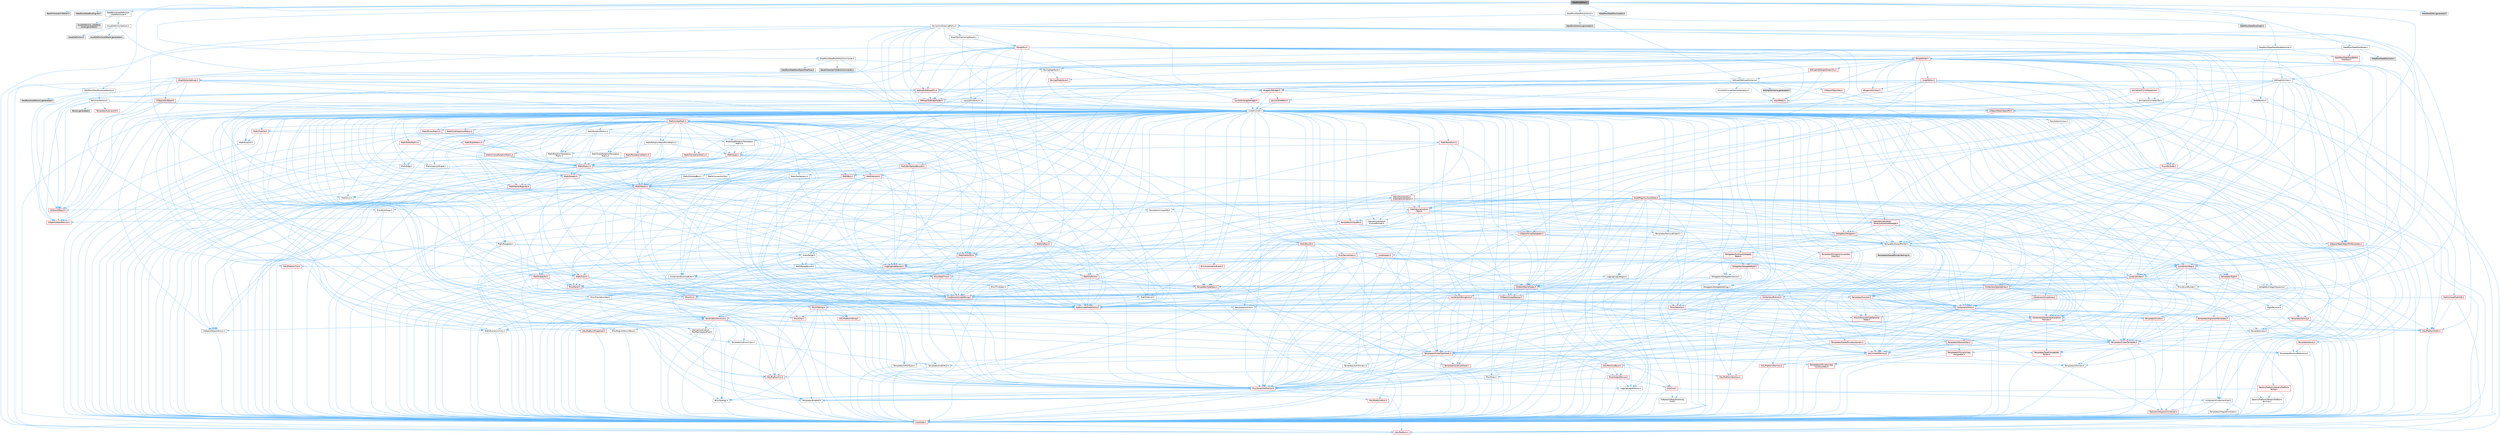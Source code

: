 digraph "DataflowEditor.h"
{
 // INTERACTIVE_SVG=YES
 // LATEX_PDF_SIZE
  bgcolor="transparent";
  edge [fontname=Helvetica,fontsize=10,labelfontname=Helvetica,labelfontsize=10];
  node [fontname=Helvetica,fontsize=10,shape=box,height=0.2,width=0.4];
  Node1 [id="Node000001",label="DataflowEditor.h",height=0.2,width=0.4,color="gray40", fillcolor="grey60", style="filled", fontcolor="black",tooltip=" "];
  Node1 -> Node2 [id="edge1_Node000001_Node000002",color="steelblue1",style="solid",tooltip=" "];
  Node2 [id="Node000002",label="BaseCharacterFXEditor.h",height=0.2,width=0.4,color="grey60", fillcolor="#E0E0E0", style="filled",tooltip=" "];
  Node1 -> Node3 [id="edge2_Node000001_Node000003",color="steelblue1",style="solid",tooltip=" "];
  Node3 [id="Node000003",label="Dataflow/DataflowEngine.h",height=0.2,width=0.4,color="grey60", fillcolor="#E0E0E0", style="filled",tooltip=" "];
  Node1 -> Node4 [id="edge3_Node000001_Node000004",color="steelblue1",style="solid",tooltip=" "];
  Node4 [id="Node000004",label="Dataflow/AssetDefinition\l_DataflowAsset.h",height=0.2,width=0.4,color="grey40", fillcolor="white", style="filled",URL="$d4/d88/AssetDefinition__DataflowAsset_8h.html",tooltip=" "];
  Node4 -> Node5 [id="edge4_Node000004_Node000005",color="steelblue1",style="solid",tooltip=" "];
  Node5 [id="Node000005",label="AssetDefinitionDefault.h",height=0.2,width=0.4,color="grey40", fillcolor="white", style="filled",URL="$d7/de8/AssetDefinitionDefault_8h.html",tooltip=" "];
  Node5 -> Node6 [id="edge5_Node000005_Node000006",color="steelblue1",style="solid",tooltip=" "];
  Node6 [id="Node000006",label="CoreMinimal.h",height=0.2,width=0.4,color="grey40", fillcolor="white", style="filled",URL="$d7/d67/CoreMinimal_8h.html",tooltip=" "];
  Node6 -> Node7 [id="edge6_Node000006_Node000007",color="steelblue1",style="solid",tooltip=" "];
  Node7 [id="Node000007",label="CoreTypes.h",height=0.2,width=0.4,color="red", fillcolor="#FFF0F0", style="filled",URL="$dc/dec/CoreTypes_8h.html",tooltip=" "];
  Node7 -> Node8 [id="edge7_Node000007_Node000008",color="steelblue1",style="solid",tooltip=" "];
  Node8 [id="Node000008",label="HAL/Platform.h",height=0.2,width=0.4,color="red", fillcolor="#FFF0F0", style="filled",URL="$d9/dd0/Platform_8h.html",tooltip=" "];
  Node6 -> Node21 [id="edge8_Node000006_Node000021",color="steelblue1",style="solid",tooltip=" "];
  Node21 [id="Node000021",label="CoreFwd.h",height=0.2,width=0.4,color="red", fillcolor="#FFF0F0", style="filled",URL="$d1/d1e/CoreFwd_8h.html",tooltip=" "];
  Node21 -> Node7 [id="edge9_Node000021_Node000007",color="steelblue1",style="solid",tooltip=" "];
  Node21 -> Node22 [id="edge10_Node000021_Node000022",color="steelblue1",style="solid",tooltip=" "];
  Node22 [id="Node000022",label="Containers/ContainersFwd.h",height=0.2,width=0.4,color="grey40", fillcolor="white", style="filled",URL="$d4/d0a/ContainersFwd_8h.html",tooltip=" "];
  Node22 -> Node8 [id="edge11_Node000022_Node000008",color="steelblue1",style="solid",tooltip=" "];
  Node22 -> Node7 [id="edge12_Node000022_Node000007",color="steelblue1",style="solid",tooltip=" "];
  Node22 -> Node23 [id="edge13_Node000022_Node000023",color="steelblue1",style="solid",tooltip=" "];
  Node23 [id="Node000023",label="Traits/IsContiguousContainer.h",height=0.2,width=0.4,color="red", fillcolor="#FFF0F0", style="filled",URL="$d5/d3c/IsContiguousContainer_8h.html",tooltip=" "];
  Node23 -> Node7 [id="edge14_Node000023_Node000007",color="steelblue1",style="solid",tooltip=" "];
  Node21 -> Node27 [id="edge15_Node000021_Node000027",color="steelblue1",style="solid",tooltip=" "];
  Node27 [id="Node000027",label="UObject/UObjectHierarchy\lFwd.h",height=0.2,width=0.4,color="grey40", fillcolor="white", style="filled",URL="$d3/d13/UObjectHierarchyFwd_8h.html",tooltip=" "];
  Node6 -> Node27 [id="edge16_Node000006_Node000027",color="steelblue1",style="solid",tooltip=" "];
  Node6 -> Node22 [id="edge17_Node000006_Node000022",color="steelblue1",style="solid",tooltip=" "];
  Node6 -> Node28 [id="edge18_Node000006_Node000028",color="steelblue1",style="solid",tooltip=" "];
  Node28 [id="Node000028",label="Misc/VarArgs.h",height=0.2,width=0.4,color="grey40", fillcolor="white", style="filled",URL="$d5/d6f/VarArgs_8h.html",tooltip=" "];
  Node28 -> Node7 [id="edge19_Node000028_Node000007",color="steelblue1",style="solid",tooltip=" "];
  Node6 -> Node29 [id="edge20_Node000006_Node000029",color="steelblue1",style="solid",tooltip=" "];
  Node29 [id="Node000029",label="Logging/LogVerbosity.h",height=0.2,width=0.4,color="grey40", fillcolor="white", style="filled",URL="$d2/d8f/LogVerbosity_8h.html",tooltip=" "];
  Node29 -> Node7 [id="edge21_Node000029_Node000007",color="steelblue1",style="solid",tooltip=" "];
  Node6 -> Node30 [id="edge22_Node000006_Node000030",color="steelblue1",style="solid",tooltip=" "];
  Node30 [id="Node000030",label="Misc/OutputDevice.h",height=0.2,width=0.4,color="red", fillcolor="#FFF0F0", style="filled",URL="$d7/d32/OutputDevice_8h.html",tooltip=" "];
  Node30 -> Node21 [id="edge23_Node000030_Node000021",color="steelblue1",style="solid",tooltip=" "];
  Node30 -> Node7 [id="edge24_Node000030_Node000007",color="steelblue1",style="solid",tooltip=" "];
  Node30 -> Node29 [id="edge25_Node000030_Node000029",color="steelblue1",style="solid",tooltip=" "];
  Node30 -> Node28 [id="edge26_Node000030_Node000028",color="steelblue1",style="solid",tooltip=" "];
  Node6 -> Node36 [id="edge27_Node000006_Node000036",color="steelblue1",style="solid",tooltip=" "];
  Node36 [id="Node000036",label="HAL/PlatformCrt.h",height=0.2,width=0.4,color="red", fillcolor="#FFF0F0", style="filled",URL="$d8/d75/PlatformCrt_8h.html",tooltip=" "];
  Node6 -> Node46 [id="edge28_Node000006_Node000046",color="steelblue1",style="solid",tooltip=" "];
  Node46 [id="Node000046",label="HAL/PlatformMisc.h",height=0.2,width=0.4,color="red", fillcolor="#FFF0F0", style="filled",URL="$d0/df5/PlatformMisc_8h.html",tooltip=" "];
  Node46 -> Node7 [id="edge29_Node000046_Node000007",color="steelblue1",style="solid",tooltip=" "];
  Node6 -> Node65 [id="edge30_Node000006_Node000065",color="steelblue1",style="solid",tooltip=" "];
  Node65 [id="Node000065",label="Misc/AssertionMacros.h",height=0.2,width=0.4,color="red", fillcolor="#FFF0F0", style="filled",URL="$d0/dfa/AssertionMacros_8h.html",tooltip=" "];
  Node65 -> Node7 [id="edge31_Node000065_Node000007",color="steelblue1",style="solid",tooltip=" "];
  Node65 -> Node8 [id="edge32_Node000065_Node000008",color="steelblue1",style="solid",tooltip=" "];
  Node65 -> Node46 [id="edge33_Node000065_Node000046",color="steelblue1",style="solid",tooltip=" "];
  Node65 -> Node66 [id="edge34_Node000065_Node000066",color="steelblue1",style="solid",tooltip=" "];
  Node66 [id="Node000066",label="Templates/EnableIf.h",height=0.2,width=0.4,color="grey40", fillcolor="white", style="filled",URL="$d7/d60/EnableIf_8h.html",tooltip=" "];
  Node66 -> Node7 [id="edge35_Node000066_Node000007",color="steelblue1",style="solid",tooltip=" "];
  Node65 -> Node28 [id="edge36_Node000065_Node000028",color="steelblue1",style="solid",tooltip=" "];
  Node6 -> Node74 [id="edge37_Node000006_Node000074",color="steelblue1",style="solid",tooltip=" "];
  Node74 [id="Node000074",label="Templates/IsPointer.h",height=0.2,width=0.4,color="grey40", fillcolor="white", style="filled",URL="$d7/d05/IsPointer_8h.html",tooltip=" "];
  Node74 -> Node7 [id="edge38_Node000074_Node000007",color="steelblue1",style="solid",tooltip=" "];
  Node6 -> Node75 [id="edge39_Node000006_Node000075",color="steelblue1",style="solid",tooltip=" "];
  Node75 [id="Node000075",label="HAL/PlatformMemory.h",height=0.2,width=0.4,color="red", fillcolor="#FFF0F0", style="filled",URL="$de/d68/PlatformMemory_8h.html",tooltip=" "];
  Node75 -> Node7 [id="edge40_Node000075_Node000007",color="steelblue1",style="solid",tooltip=" "];
  Node6 -> Node58 [id="edge41_Node000006_Node000058",color="steelblue1",style="solid",tooltip=" "];
  Node58 [id="Node000058",label="HAL/PlatformAtomics.h",height=0.2,width=0.4,color="red", fillcolor="#FFF0F0", style="filled",URL="$d3/d36/PlatformAtomics_8h.html",tooltip=" "];
  Node58 -> Node7 [id="edge42_Node000058_Node000007",color="steelblue1",style="solid",tooltip=" "];
  Node6 -> Node80 [id="edge43_Node000006_Node000080",color="steelblue1",style="solid",tooltip=" "];
  Node80 [id="Node000080",label="Misc/Exec.h",height=0.2,width=0.4,color="grey40", fillcolor="white", style="filled",URL="$de/ddb/Exec_8h.html",tooltip=" "];
  Node80 -> Node7 [id="edge44_Node000080_Node000007",color="steelblue1",style="solid",tooltip=" "];
  Node80 -> Node65 [id="edge45_Node000080_Node000065",color="steelblue1",style="solid",tooltip=" "];
  Node6 -> Node81 [id="edge46_Node000006_Node000081",color="steelblue1",style="solid",tooltip=" "];
  Node81 [id="Node000081",label="HAL/MemoryBase.h",height=0.2,width=0.4,color="red", fillcolor="#FFF0F0", style="filled",URL="$d6/d9f/MemoryBase_8h.html",tooltip=" "];
  Node81 -> Node7 [id="edge47_Node000081_Node000007",color="steelblue1",style="solid",tooltip=" "];
  Node81 -> Node58 [id="edge48_Node000081_Node000058",color="steelblue1",style="solid",tooltip=" "];
  Node81 -> Node36 [id="edge49_Node000081_Node000036",color="steelblue1",style="solid",tooltip=" "];
  Node81 -> Node80 [id="edge50_Node000081_Node000080",color="steelblue1",style="solid",tooltip=" "];
  Node81 -> Node30 [id="edge51_Node000081_Node000030",color="steelblue1",style="solid",tooltip=" "];
  Node6 -> Node91 [id="edge52_Node000006_Node000091",color="steelblue1",style="solid",tooltip=" "];
  Node91 [id="Node000091",label="HAL/UnrealMemory.h",height=0.2,width=0.4,color="red", fillcolor="#FFF0F0", style="filled",URL="$d9/d96/UnrealMemory_8h.html",tooltip=" "];
  Node91 -> Node7 [id="edge53_Node000091_Node000007",color="steelblue1",style="solid",tooltip=" "];
  Node91 -> Node81 [id="edge54_Node000091_Node000081",color="steelblue1",style="solid",tooltip=" "];
  Node91 -> Node75 [id="edge55_Node000091_Node000075",color="steelblue1",style="solid",tooltip=" "];
  Node91 -> Node74 [id="edge56_Node000091_Node000074",color="steelblue1",style="solid",tooltip=" "];
  Node6 -> Node93 [id="edge57_Node000006_Node000093",color="steelblue1",style="solid",tooltip=" "];
  Node93 [id="Node000093",label="Templates/IsArithmetic.h",height=0.2,width=0.4,color="grey40", fillcolor="white", style="filled",URL="$d2/d5d/IsArithmetic_8h.html",tooltip=" "];
  Node93 -> Node7 [id="edge58_Node000093_Node000007",color="steelblue1",style="solid",tooltip=" "];
  Node6 -> Node87 [id="edge59_Node000006_Node000087",color="steelblue1",style="solid",tooltip=" "];
  Node87 [id="Node000087",label="Templates/AndOrNot.h",height=0.2,width=0.4,color="grey40", fillcolor="white", style="filled",URL="$db/d0a/AndOrNot_8h.html",tooltip=" "];
  Node87 -> Node7 [id="edge60_Node000087_Node000007",color="steelblue1",style="solid",tooltip=" "];
  Node6 -> Node94 [id="edge61_Node000006_Node000094",color="steelblue1",style="solid",tooltip=" "];
  Node94 [id="Node000094",label="Templates/IsPODType.h",height=0.2,width=0.4,color="grey40", fillcolor="white", style="filled",URL="$d7/db1/IsPODType_8h.html",tooltip=" "];
  Node94 -> Node7 [id="edge62_Node000094_Node000007",color="steelblue1",style="solid",tooltip=" "];
  Node6 -> Node95 [id="edge63_Node000006_Node000095",color="steelblue1",style="solid",tooltip=" "];
  Node95 [id="Node000095",label="Templates/IsUECoreType.h",height=0.2,width=0.4,color="red", fillcolor="#FFF0F0", style="filled",URL="$d1/db8/IsUECoreType_8h.html",tooltip=" "];
  Node95 -> Node7 [id="edge64_Node000095_Node000007",color="steelblue1",style="solid",tooltip=" "];
  Node6 -> Node88 [id="edge65_Node000006_Node000088",color="steelblue1",style="solid",tooltip=" "];
  Node88 [id="Node000088",label="Templates/IsTriviallyCopy\lConstructible.h",height=0.2,width=0.4,color="red", fillcolor="#FFF0F0", style="filled",URL="$d3/d78/IsTriviallyCopyConstructible_8h.html",tooltip=" "];
  Node88 -> Node7 [id="edge66_Node000088_Node000007",color="steelblue1",style="solid",tooltip=" "];
  Node6 -> Node96 [id="edge67_Node000006_Node000096",color="steelblue1",style="solid",tooltip=" "];
  Node96 [id="Node000096",label="Templates/UnrealTypeTraits.h",height=0.2,width=0.4,color="red", fillcolor="#FFF0F0", style="filled",URL="$d2/d2d/UnrealTypeTraits_8h.html",tooltip=" "];
  Node96 -> Node7 [id="edge68_Node000096_Node000007",color="steelblue1",style="solid",tooltip=" "];
  Node96 -> Node74 [id="edge69_Node000096_Node000074",color="steelblue1",style="solid",tooltip=" "];
  Node96 -> Node65 [id="edge70_Node000096_Node000065",color="steelblue1",style="solid",tooltip=" "];
  Node96 -> Node87 [id="edge71_Node000096_Node000087",color="steelblue1",style="solid",tooltip=" "];
  Node96 -> Node66 [id="edge72_Node000096_Node000066",color="steelblue1",style="solid",tooltip=" "];
  Node96 -> Node93 [id="edge73_Node000096_Node000093",color="steelblue1",style="solid",tooltip=" "];
  Node96 -> Node94 [id="edge74_Node000096_Node000094",color="steelblue1",style="solid",tooltip=" "];
  Node96 -> Node95 [id="edge75_Node000096_Node000095",color="steelblue1",style="solid",tooltip=" "];
  Node96 -> Node88 [id="edge76_Node000096_Node000088",color="steelblue1",style="solid",tooltip=" "];
  Node6 -> Node66 [id="edge77_Node000006_Node000066",color="steelblue1",style="solid",tooltip=" "];
  Node6 -> Node98 [id="edge78_Node000006_Node000098",color="steelblue1",style="solid",tooltip=" "];
  Node98 [id="Node000098",label="Templates/RemoveReference.h",height=0.2,width=0.4,color="grey40", fillcolor="white", style="filled",URL="$da/dbe/RemoveReference_8h.html",tooltip=" "];
  Node98 -> Node7 [id="edge79_Node000098_Node000007",color="steelblue1",style="solid",tooltip=" "];
  Node6 -> Node99 [id="edge80_Node000006_Node000099",color="steelblue1",style="solid",tooltip=" "];
  Node99 [id="Node000099",label="Templates/IntegralConstant.h",height=0.2,width=0.4,color="grey40", fillcolor="white", style="filled",URL="$db/d1b/IntegralConstant_8h.html",tooltip=" "];
  Node99 -> Node7 [id="edge81_Node000099_Node000007",color="steelblue1",style="solid",tooltip=" "];
  Node6 -> Node100 [id="edge82_Node000006_Node000100",color="steelblue1",style="solid",tooltip=" "];
  Node100 [id="Node000100",label="Templates/IsClass.h",height=0.2,width=0.4,color="grey40", fillcolor="white", style="filled",URL="$db/dcb/IsClass_8h.html",tooltip=" "];
  Node100 -> Node7 [id="edge83_Node000100_Node000007",color="steelblue1",style="solid",tooltip=" "];
  Node6 -> Node101 [id="edge84_Node000006_Node000101",color="steelblue1",style="solid",tooltip=" "];
  Node101 [id="Node000101",label="Templates/TypeCompatible\lBytes.h",height=0.2,width=0.4,color="red", fillcolor="#FFF0F0", style="filled",URL="$df/d0a/TypeCompatibleBytes_8h.html",tooltip=" "];
  Node101 -> Node7 [id="edge85_Node000101_Node000007",color="steelblue1",style="solid",tooltip=" "];
  Node6 -> Node23 [id="edge86_Node000006_Node000023",color="steelblue1",style="solid",tooltip=" "];
  Node6 -> Node102 [id="edge87_Node000006_Node000102",color="steelblue1",style="solid",tooltip=" "];
  Node102 [id="Node000102",label="Templates/UnrealTemplate.h",height=0.2,width=0.4,color="red", fillcolor="#FFF0F0", style="filled",URL="$d4/d24/UnrealTemplate_8h.html",tooltip=" "];
  Node102 -> Node7 [id="edge88_Node000102_Node000007",color="steelblue1",style="solid",tooltip=" "];
  Node102 -> Node74 [id="edge89_Node000102_Node000074",color="steelblue1",style="solid",tooltip=" "];
  Node102 -> Node91 [id="edge90_Node000102_Node000091",color="steelblue1",style="solid",tooltip=" "];
  Node102 -> Node96 [id="edge91_Node000102_Node000096",color="steelblue1",style="solid",tooltip=" "];
  Node102 -> Node98 [id="edge92_Node000102_Node000098",color="steelblue1",style="solid",tooltip=" "];
  Node102 -> Node101 [id="edge93_Node000102_Node000101",color="steelblue1",style="solid",tooltip=" "];
  Node102 -> Node23 [id="edge94_Node000102_Node000023",color="steelblue1",style="solid",tooltip=" "];
  Node6 -> Node51 [id="edge95_Node000006_Node000051",color="steelblue1",style="solid",tooltip=" "];
  Node51 [id="Node000051",label="Math/NumericLimits.h",height=0.2,width=0.4,color="grey40", fillcolor="white", style="filled",URL="$df/d1b/NumericLimits_8h.html",tooltip=" "];
  Node51 -> Node7 [id="edge96_Node000051_Node000007",color="steelblue1",style="solid",tooltip=" "];
  Node6 -> Node106 [id="edge97_Node000006_Node000106",color="steelblue1",style="solid",tooltip=" "];
  Node106 [id="Node000106",label="HAL/PlatformMath.h",height=0.2,width=0.4,color="red", fillcolor="#FFF0F0", style="filled",URL="$dc/d53/PlatformMath_8h.html",tooltip=" "];
  Node106 -> Node7 [id="edge98_Node000106_Node000007",color="steelblue1",style="solid",tooltip=" "];
  Node6 -> Node89 [id="edge99_Node000006_Node000089",color="steelblue1",style="solid",tooltip=" "];
  Node89 [id="Node000089",label="Templates/IsTriviallyCopy\lAssignable.h",height=0.2,width=0.4,color="red", fillcolor="#FFF0F0", style="filled",URL="$d2/df2/IsTriviallyCopyAssignable_8h.html",tooltip=" "];
  Node89 -> Node7 [id="edge100_Node000089_Node000007",color="steelblue1",style="solid",tooltip=" "];
  Node6 -> Node114 [id="edge101_Node000006_Node000114",color="steelblue1",style="solid",tooltip=" "];
  Node114 [id="Node000114",label="Templates/MemoryOps.h",height=0.2,width=0.4,color="red", fillcolor="#FFF0F0", style="filled",URL="$db/dea/MemoryOps_8h.html",tooltip=" "];
  Node114 -> Node7 [id="edge102_Node000114_Node000007",color="steelblue1",style="solid",tooltip=" "];
  Node114 -> Node91 [id="edge103_Node000114_Node000091",color="steelblue1",style="solid",tooltip=" "];
  Node114 -> Node89 [id="edge104_Node000114_Node000089",color="steelblue1",style="solid",tooltip=" "];
  Node114 -> Node88 [id="edge105_Node000114_Node000088",color="steelblue1",style="solid",tooltip=" "];
  Node114 -> Node96 [id="edge106_Node000114_Node000096",color="steelblue1",style="solid",tooltip=" "];
  Node6 -> Node115 [id="edge107_Node000006_Node000115",color="steelblue1",style="solid",tooltip=" "];
  Node115 [id="Node000115",label="Containers/ContainerAllocation\lPolicies.h",height=0.2,width=0.4,color="red", fillcolor="#FFF0F0", style="filled",URL="$d7/dff/ContainerAllocationPolicies_8h.html",tooltip=" "];
  Node115 -> Node7 [id="edge108_Node000115_Node000007",color="steelblue1",style="solid",tooltip=" "];
  Node115 -> Node115 [id="edge109_Node000115_Node000115",color="steelblue1",style="solid",tooltip=" "];
  Node115 -> Node106 [id="edge110_Node000115_Node000106",color="steelblue1",style="solid",tooltip=" "];
  Node115 -> Node91 [id="edge111_Node000115_Node000091",color="steelblue1",style="solid",tooltip=" "];
  Node115 -> Node51 [id="edge112_Node000115_Node000051",color="steelblue1",style="solid",tooltip=" "];
  Node115 -> Node65 [id="edge113_Node000115_Node000065",color="steelblue1",style="solid",tooltip=" "];
  Node115 -> Node114 [id="edge114_Node000115_Node000114",color="steelblue1",style="solid",tooltip=" "];
  Node115 -> Node101 [id="edge115_Node000115_Node000101",color="steelblue1",style="solid",tooltip=" "];
  Node6 -> Node118 [id="edge116_Node000006_Node000118",color="steelblue1",style="solid",tooltip=" "];
  Node118 [id="Node000118",label="Templates/IsEnumClass.h",height=0.2,width=0.4,color="grey40", fillcolor="white", style="filled",URL="$d7/d15/IsEnumClass_8h.html",tooltip=" "];
  Node118 -> Node7 [id="edge117_Node000118_Node000007",color="steelblue1",style="solid",tooltip=" "];
  Node118 -> Node87 [id="edge118_Node000118_Node000087",color="steelblue1",style="solid",tooltip=" "];
  Node6 -> Node119 [id="edge119_Node000006_Node000119",color="steelblue1",style="solid",tooltip=" "];
  Node119 [id="Node000119",label="HAL/PlatformProperties.h",height=0.2,width=0.4,color="red", fillcolor="#FFF0F0", style="filled",URL="$d9/db0/PlatformProperties_8h.html",tooltip=" "];
  Node119 -> Node7 [id="edge120_Node000119_Node000007",color="steelblue1",style="solid",tooltip=" "];
  Node6 -> Node122 [id="edge121_Node000006_Node000122",color="steelblue1",style="solid",tooltip=" "];
  Node122 [id="Node000122",label="Misc/EngineVersionBase.h",height=0.2,width=0.4,color="grey40", fillcolor="white", style="filled",URL="$d5/d2b/EngineVersionBase_8h.html",tooltip=" "];
  Node122 -> Node7 [id="edge122_Node000122_Node000007",color="steelblue1",style="solid",tooltip=" "];
  Node6 -> Node123 [id="edge123_Node000006_Node000123",color="steelblue1",style="solid",tooltip=" "];
  Node123 [id="Node000123",label="Internationalization\l/TextNamespaceFwd.h",height=0.2,width=0.4,color="grey40", fillcolor="white", style="filled",URL="$d8/d97/TextNamespaceFwd_8h.html",tooltip=" "];
  Node123 -> Node7 [id="edge124_Node000123_Node000007",color="steelblue1",style="solid",tooltip=" "];
  Node6 -> Node124 [id="edge125_Node000006_Node000124",color="steelblue1",style="solid",tooltip=" "];
  Node124 [id="Node000124",label="Serialization/Archive.h",height=0.2,width=0.4,color="red", fillcolor="#FFF0F0", style="filled",URL="$d7/d3b/Archive_8h.html",tooltip=" "];
  Node124 -> Node21 [id="edge126_Node000124_Node000021",color="steelblue1",style="solid",tooltip=" "];
  Node124 -> Node7 [id="edge127_Node000124_Node000007",color="steelblue1",style="solid",tooltip=" "];
  Node124 -> Node119 [id="edge128_Node000124_Node000119",color="steelblue1",style="solid",tooltip=" "];
  Node124 -> Node123 [id="edge129_Node000124_Node000123",color="steelblue1",style="solid",tooltip=" "];
  Node124 -> Node65 [id="edge130_Node000124_Node000065",color="steelblue1",style="solid",tooltip=" "];
  Node124 -> Node122 [id="edge131_Node000124_Node000122",color="steelblue1",style="solid",tooltip=" "];
  Node124 -> Node28 [id="edge132_Node000124_Node000028",color="steelblue1",style="solid",tooltip=" "];
  Node124 -> Node66 [id="edge133_Node000124_Node000066",color="steelblue1",style="solid",tooltip=" "];
  Node124 -> Node118 [id="edge134_Node000124_Node000118",color="steelblue1",style="solid",tooltip=" "];
  Node124 -> Node102 [id="edge135_Node000124_Node000102",color="steelblue1",style="solid",tooltip=" "];
  Node124 -> Node127 [id="edge136_Node000124_Node000127",color="steelblue1",style="solid",tooltip=" "];
  Node127 [id="Node000127",label="UObject/ObjectVersion.h",height=0.2,width=0.4,color="grey40", fillcolor="white", style="filled",URL="$da/d63/ObjectVersion_8h.html",tooltip=" "];
  Node127 -> Node7 [id="edge137_Node000127_Node000007",color="steelblue1",style="solid",tooltip=" "];
  Node6 -> Node128 [id="edge138_Node000006_Node000128",color="steelblue1",style="solid",tooltip=" "];
  Node128 [id="Node000128",label="Templates/Less.h",height=0.2,width=0.4,color="grey40", fillcolor="white", style="filled",URL="$de/dc8/Less_8h.html",tooltip=" "];
  Node128 -> Node7 [id="edge139_Node000128_Node000007",color="steelblue1",style="solid",tooltip=" "];
  Node128 -> Node102 [id="edge140_Node000128_Node000102",color="steelblue1",style="solid",tooltip=" "];
  Node6 -> Node129 [id="edge141_Node000006_Node000129",color="steelblue1",style="solid",tooltip=" "];
  Node129 [id="Node000129",label="Templates/Sorting.h",height=0.2,width=0.4,color="red", fillcolor="#FFF0F0", style="filled",URL="$d3/d9e/Sorting_8h.html",tooltip=" "];
  Node129 -> Node7 [id="edge142_Node000129_Node000007",color="steelblue1",style="solid",tooltip=" "];
  Node129 -> Node106 [id="edge143_Node000129_Node000106",color="steelblue1",style="solid",tooltip=" "];
  Node129 -> Node128 [id="edge144_Node000129_Node000128",color="steelblue1",style="solid",tooltip=" "];
  Node6 -> Node140 [id="edge145_Node000006_Node000140",color="steelblue1",style="solid",tooltip=" "];
  Node140 [id="Node000140",label="Misc/Char.h",height=0.2,width=0.4,color="red", fillcolor="#FFF0F0", style="filled",URL="$d0/d58/Char_8h.html",tooltip=" "];
  Node140 -> Node7 [id="edge146_Node000140_Node000007",color="steelblue1",style="solid",tooltip=" "];
  Node6 -> Node143 [id="edge147_Node000006_Node000143",color="steelblue1",style="solid",tooltip=" "];
  Node143 [id="Node000143",label="GenericPlatform/GenericPlatform\lStricmp.h",height=0.2,width=0.4,color="grey40", fillcolor="white", style="filled",URL="$d2/d86/GenericPlatformStricmp_8h.html",tooltip=" "];
  Node143 -> Node7 [id="edge148_Node000143_Node000007",color="steelblue1",style="solid",tooltip=" "];
  Node6 -> Node144 [id="edge149_Node000006_Node000144",color="steelblue1",style="solid",tooltip=" "];
  Node144 [id="Node000144",label="GenericPlatform/GenericPlatform\lString.h",height=0.2,width=0.4,color="red", fillcolor="#FFF0F0", style="filled",URL="$dd/d20/GenericPlatformString_8h.html",tooltip=" "];
  Node144 -> Node7 [id="edge150_Node000144_Node000007",color="steelblue1",style="solid",tooltip=" "];
  Node144 -> Node143 [id="edge151_Node000144_Node000143",color="steelblue1",style="solid",tooltip=" "];
  Node144 -> Node66 [id="edge152_Node000144_Node000066",color="steelblue1",style="solid",tooltip=" "];
  Node6 -> Node77 [id="edge153_Node000006_Node000077",color="steelblue1",style="solid",tooltip=" "];
  Node77 [id="Node000077",label="HAL/PlatformString.h",height=0.2,width=0.4,color="red", fillcolor="#FFF0F0", style="filled",URL="$db/db5/PlatformString_8h.html",tooltip=" "];
  Node77 -> Node7 [id="edge154_Node000077_Node000007",color="steelblue1",style="solid",tooltip=" "];
  Node6 -> Node147 [id="edge155_Node000006_Node000147",color="steelblue1",style="solid",tooltip=" "];
  Node147 [id="Node000147",label="Misc/CString.h",height=0.2,width=0.4,color="red", fillcolor="#FFF0F0", style="filled",URL="$d2/d49/CString_8h.html",tooltip=" "];
  Node147 -> Node7 [id="edge156_Node000147_Node000007",color="steelblue1",style="solid",tooltip=" "];
  Node147 -> Node36 [id="edge157_Node000147_Node000036",color="steelblue1",style="solid",tooltip=" "];
  Node147 -> Node77 [id="edge158_Node000147_Node000077",color="steelblue1",style="solid",tooltip=" "];
  Node147 -> Node65 [id="edge159_Node000147_Node000065",color="steelblue1",style="solid",tooltip=" "];
  Node147 -> Node140 [id="edge160_Node000147_Node000140",color="steelblue1",style="solid",tooltip=" "];
  Node147 -> Node28 [id="edge161_Node000147_Node000028",color="steelblue1",style="solid",tooltip=" "];
  Node6 -> Node148 [id="edge162_Node000006_Node000148",color="steelblue1",style="solid",tooltip=" "];
  Node148 [id="Node000148",label="Misc/Crc.h",height=0.2,width=0.4,color="red", fillcolor="#FFF0F0", style="filled",URL="$d4/dd2/Crc_8h.html",tooltip=" "];
  Node148 -> Node7 [id="edge163_Node000148_Node000007",color="steelblue1",style="solid",tooltip=" "];
  Node148 -> Node77 [id="edge164_Node000148_Node000077",color="steelblue1",style="solid",tooltip=" "];
  Node148 -> Node65 [id="edge165_Node000148_Node000065",color="steelblue1",style="solid",tooltip=" "];
  Node148 -> Node147 [id="edge166_Node000148_Node000147",color="steelblue1",style="solid",tooltip=" "];
  Node148 -> Node140 [id="edge167_Node000148_Node000140",color="steelblue1",style="solid",tooltip=" "];
  Node148 -> Node96 [id="edge168_Node000148_Node000096",color="steelblue1",style="solid",tooltip=" "];
  Node6 -> Node139 [id="edge169_Node000006_Node000139",color="steelblue1",style="solid",tooltip=" "];
  Node139 [id="Node000139",label="Math/UnrealMathUtility.h",height=0.2,width=0.4,color="red", fillcolor="#FFF0F0", style="filled",URL="$db/db8/UnrealMathUtility_8h.html",tooltip=" "];
  Node139 -> Node7 [id="edge170_Node000139_Node000007",color="steelblue1",style="solid",tooltip=" "];
  Node139 -> Node65 [id="edge171_Node000139_Node000065",color="steelblue1",style="solid",tooltip=" "];
  Node139 -> Node106 [id="edge172_Node000139_Node000106",color="steelblue1",style="solid",tooltip=" "];
  Node6 -> Node149 [id="edge173_Node000006_Node000149",color="steelblue1",style="solid",tooltip=" "];
  Node149 [id="Node000149",label="Containers/UnrealString.h",height=0.2,width=0.4,color="red", fillcolor="#FFF0F0", style="filled",URL="$d5/dba/UnrealString_8h.html",tooltip=" "];
  Node6 -> Node153 [id="edge174_Node000006_Node000153",color="steelblue1",style="solid",tooltip=" "];
  Node153 [id="Node000153",label="Containers/Array.h",height=0.2,width=0.4,color="red", fillcolor="#FFF0F0", style="filled",URL="$df/dd0/Array_8h.html",tooltip=" "];
  Node153 -> Node7 [id="edge175_Node000153_Node000007",color="steelblue1",style="solid",tooltip=" "];
  Node153 -> Node65 [id="edge176_Node000153_Node000065",color="steelblue1",style="solid",tooltip=" "];
  Node153 -> Node154 [id="edge177_Node000153_Node000154",color="steelblue1",style="solid",tooltip=" "];
  Node154 [id="Node000154",label="Misc/IntrusiveUnsetOptional\lState.h",height=0.2,width=0.4,color="red", fillcolor="#FFF0F0", style="filled",URL="$d2/d0a/IntrusiveUnsetOptionalState_8h.html",tooltip=" "];
  Node153 -> Node91 [id="edge178_Node000153_Node000091",color="steelblue1",style="solid",tooltip=" "];
  Node153 -> Node96 [id="edge179_Node000153_Node000096",color="steelblue1",style="solid",tooltip=" "];
  Node153 -> Node102 [id="edge180_Node000153_Node000102",color="steelblue1",style="solid",tooltip=" "];
  Node153 -> Node115 [id="edge181_Node000153_Node000115",color="steelblue1",style="solid",tooltip=" "];
  Node153 -> Node124 [id="edge182_Node000153_Node000124",color="steelblue1",style="solid",tooltip=" "];
  Node153 -> Node132 [id="edge183_Node000153_Node000132",color="steelblue1",style="solid",tooltip=" "];
  Node132 [id="Node000132",label="Templates/Invoke.h",height=0.2,width=0.4,color="red", fillcolor="#FFF0F0", style="filled",URL="$d7/deb/Invoke_8h.html",tooltip=" "];
  Node132 -> Node7 [id="edge184_Node000132_Node000007",color="steelblue1",style="solid",tooltip=" "];
  Node132 -> Node102 [id="edge185_Node000132_Node000102",color="steelblue1",style="solid",tooltip=" "];
  Node153 -> Node128 [id="edge186_Node000153_Node000128",color="steelblue1",style="solid",tooltip=" "];
  Node153 -> Node129 [id="edge187_Node000153_Node000129",color="steelblue1",style="solid",tooltip=" "];
  Node153 -> Node176 [id="edge188_Node000153_Node000176",color="steelblue1",style="solid",tooltip=" "];
  Node176 [id="Node000176",label="Templates/AlignmentTemplates.h",height=0.2,width=0.4,color="red", fillcolor="#FFF0F0", style="filled",URL="$dd/d32/AlignmentTemplates_8h.html",tooltip=" "];
  Node176 -> Node7 [id="edge189_Node000176_Node000007",color="steelblue1",style="solid",tooltip=" "];
  Node176 -> Node74 [id="edge190_Node000176_Node000074",color="steelblue1",style="solid",tooltip=" "];
  Node6 -> Node177 [id="edge191_Node000006_Node000177",color="steelblue1",style="solid",tooltip=" "];
  Node177 [id="Node000177",label="Misc/FrameNumber.h",height=0.2,width=0.4,color="grey40", fillcolor="white", style="filled",URL="$dd/dbd/FrameNumber_8h.html",tooltip=" "];
  Node177 -> Node7 [id="edge192_Node000177_Node000007",color="steelblue1",style="solid",tooltip=" "];
  Node177 -> Node51 [id="edge193_Node000177_Node000051",color="steelblue1",style="solid",tooltip=" "];
  Node177 -> Node139 [id="edge194_Node000177_Node000139",color="steelblue1",style="solid",tooltip=" "];
  Node177 -> Node66 [id="edge195_Node000177_Node000066",color="steelblue1",style="solid",tooltip=" "];
  Node177 -> Node96 [id="edge196_Node000177_Node000096",color="steelblue1",style="solid",tooltip=" "];
  Node6 -> Node178 [id="edge197_Node000006_Node000178",color="steelblue1",style="solid",tooltip=" "];
  Node178 [id="Node000178",label="Misc/Timespan.h",height=0.2,width=0.4,color="grey40", fillcolor="white", style="filled",URL="$da/dd9/Timespan_8h.html",tooltip=" "];
  Node178 -> Node7 [id="edge198_Node000178_Node000007",color="steelblue1",style="solid",tooltip=" "];
  Node178 -> Node179 [id="edge199_Node000178_Node000179",color="steelblue1",style="solid",tooltip=" "];
  Node179 [id="Node000179",label="Math/Interval.h",height=0.2,width=0.4,color="grey40", fillcolor="white", style="filled",URL="$d1/d55/Interval_8h.html",tooltip=" "];
  Node179 -> Node7 [id="edge200_Node000179_Node000007",color="steelblue1",style="solid",tooltip=" "];
  Node179 -> Node93 [id="edge201_Node000179_Node000093",color="steelblue1",style="solid",tooltip=" "];
  Node179 -> Node96 [id="edge202_Node000179_Node000096",color="steelblue1",style="solid",tooltip=" "];
  Node179 -> Node51 [id="edge203_Node000179_Node000051",color="steelblue1",style="solid",tooltip=" "];
  Node179 -> Node139 [id="edge204_Node000179_Node000139",color="steelblue1",style="solid",tooltip=" "];
  Node178 -> Node139 [id="edge205_Node000178_Node000139",color="steelblue1",style="solid",tooltip=" "];
  Node178 -> Node65 [id="edge206_Node000178_Node000065",color="steelblue1",style="solid",tooltip=" "];
  Node6 -> Node180 [id="edge207_Node000006_Node000180",color="steelblue1",style="solid",tooltip=" "];
  Node180 [id="Node000180",label="Containers/StringConv.h",height=0.2,width=0.4,color="red", fillcolor="#FFF0F0", style="filled",URL="$d3/ddf/StringConv_8h.html",tooltip=" "];
  Node180 -> Node7 [id="edge208_Node000180_Node000007",color="steelblue1",style="solid",tooltip=" "];
  Node180 -> Node65 [id="edge209_Node000180_Node000065",color="steelblue1",style="solid",tooltip=" "];
  Node180 -> Node115 [id="edge210_Node000180_Node000115",color="steelblue1",style="solid",tooltip=" "];
  Node180 -> Node153 [id="edge211_Node000180_Node000153",color="steelblue1",style="solid",tooltip=" "];
  Node180 -> Node147 [id="edge212_Node000180_Node000147",color="steelblue1",style="solid",tooltip=" "];
  Node180 -> Node181 [id="edge213_Node000180_Node000181",color="steelblue1",style="solid",tooltip=" "];
  Node181 [id="Node000181",label="Templates/IsArray.h",height=0.2,width=0.4,color="grey40", fillcolor="white", style="filled",URL="$d8/d8d/IsArray_8h.html",tooltip=" "];
  Node181 -> Node7 [id="edge214_Node000181_Node000007",color="steelblue1",style="solid",tooltip=" "];
  Node180 -> Node102 [id="edge215_Node000180_Node000102",color="steelblue1",style="solid",tooltip=" "];
  Node180 -> Node96 [id="edge216_Node000180_Node000096",color="steelblue1",style="solid",tooltip=" "];
  Node180 -> Node23 [id="edge217_Node000180_Node000023",color="steelblue1",style="solid",tooltip=" "];
  Node6 -> Node182 [id="edge218_Node000006_Node000182",color="steelblue1",style="solid",tooltip=" "];
  Node182 [id="Node000182",label="UObject/UnrealNames.h",height=0.2,width=0.4,color="red", fillcolor="#FFF0F0", style="filled",URL="$d8/db1/UnrealNames_8h.html",tooltip=" "];
  Node182 -> Node7 [id="edge219_Node000182_Node000007",color="steelblue1",style="solid",tooltip=" "];
  Node6 -> Node184 [id="edge220_Node000006_Node000184",color="steelblue1",style="solid",tooltip=" "];
  Node184 [id="Node000184",label="UObject/NameTypes.h",height=0.2,width=0.4,color="red", fillcolor="#FFF0F0", style="filled",URL="$d6/d35/NameTypes_8h.html",tooltip=" "];
  Node184 -> Node7 [id="edge221_Node000184_Node000007",color="steelblue1",style="solid",tooltip=" "];
  Node184 -> Node65 [id="edge222_Node000184_Node000065",color="steelblue1",style="solid",tooltip=" "];
  Node184 -> Node91 [id="edge223_Node000184_Node000091",color="steelblue1",style="solid",tooltip=" "];
  Node184 -> Node96 [id="edge224_Node000184_Node000096",color="steelblue1",style="solid",tooltip=" "];
  Node184 -> Node102 [id="edge225_Node000184_Node000102",color="steelblue1",style="solid",tooltip=" "];
  Node184 -> Node149 [id="edge226_Node000184_Node000149",color="steelblue1",style="solid",tooltip=" "];
  Node184 -> Node180 [id="edge227_Node000184_Node000180",color="steelblue1",style="solid",tooltip=" "];
  Node184 -> Node182 [id="edge228_Node000184_Node000182",color="steelblue1",style="solid",tooltip=" "];
  Node184 -> Node154 [id="edge229_Node000184_Node000154",color="steelblue1",style="solid",tooltip=" "];
  Node6 -> Node192 [id="edge230_Node000006_Node000192",color="steelblue1",style="solid",tooltip=" "];
  Node192 [id="Node000192",label="Misc/Parse.h",height=0.2,width=0.4,color="red", fillcolor="#FFF0F0", style="filled",URL="$dc/d71/Parse_8h.html",tooltip=" "];
  Node192 -> Node149 [id="edge231_Node000192_Node000149",color="steelblue1",style="solid",tooltip=" "];
  Node192 -> Node7 [id="edge232_Node000192_Node000007",color="steelblue1",style="solid",tooltip=" "];
  Node192 -> Node36 [id="edge233_Node000192_Node000036",color="steelblue1",style="solid",tooltip=" "];
  Node192 -> Node193 [id="edge234_Node000192_Node000193",color="steelblue1",style="solid",tooltip=" "];
  Node193 [id="Node000193",label="Templates/Function.h",height=0.2,width=0.4,color="red", fillcolor="#FFF0F0", style="filled",URL="$df/df5/Function_8h.html",tooltip=" "];
  Node193 -> Node7 [id="edge235_Node000193_Node000007",color="steelblue1",style="solid",tooltip=" "];
  Node193 -> Node65 [id="edge236_Node000193_Node000065",color="steelblue1",style="solid",tooltip=" "];
  Node193 -> Node154 [id="edge237_Node000193_Node000154",color="steelblue1",style="solid",tooltip=" "];
  Node193 -> Node91 [id="edge238_Node000193_Node000091",color="steelblue1",style="solid",tooltip=" "];
  Node193 -> Node96 [id="edge239_Node000193_Node000096",color="steelblue1",style="solid",tooltip=" "];
  Node193 -> Node132 [id="edge240_Node000193_Node000132",color="steelblue1",style="solid",tooltip=" "];
  Node193 -> Node102 [id="edge241_Node000193_Node000102",color="steelblue1",style="solid",tooltip=" "];
  Node193 -> Node139 [id="edge242_Node000193_Node000139",color="steelblue1",style="solid",tooltip=" "];
  Node6 -> Node176 [id="edge243_Node000006_Node000176",color="steelblue1",style="solid",tooltip=" "];
  Node6 -> Node195 [id="edge244_Node000006_Node000195",color="steelblue1",style="solid",tooltip=" "];
  Node195 [id="Node000195",label="Misc/StructBuilder.h",height=0.2,width=0.4,color="grey40", fillcolor="white", style="filled",URL="$d9/db3/StructBuilder_8h.html",tooltip=" "];
  Node195 -> Node7 [id="edge245_Node000195_Node000007",color="steelblue1",style="solid",tooltip=" "];
  Node195 -> Node139 [id="edge246_Node000195_Node000139",color="steelblue1",style="solid",tooltip=" "];
  Node195 -> Node176 [id="edge247_Node000195_Node000176",color="steelblue1",style="solid",tooltip=" "];
  Node6 -> Node108 [id="edge248_Node000006_Node000108",color="steelblue1",style="solid",tooltip=" "];
  Node108 [id="Node000108",label="Templates/Decay.h",height=0.2,width=0.4,color="red", fillcolor="#FFF0F0", style="filled",URL="$dd/d0f/Decay_8h.html",tooltip=" "];
  Node108 -> Node7 [id="edge249_Node000108_Node000007",color="steelblue1",style="solid",tooltip=" "];
  Node108 -> Node98 [id="edge250_Node000108_Node000098",color="steelblue1",style="solid",tooltip=" "];
  Node6 -> Node196 [id="edge251_Node000006_Node000196",color="steelblue1",style="solid",tooltip=" "];
  Node196 [id="Node000196",label="Templates/PointerIsConvertible\lFromTo.h",height=0.2,width=0.4,color="red", fillcolor="#FFF0F0", style="filled",URL="$d6/d65/PointerIsConvertibleFromTo_8h.html",tooltip=" "];
  Node196 -> Node7 [id="edge252_Node000196_Node000007",color="steelblue1",style="solid",tooltip=" "];
  Node6 -> Node132 [id="edge253_Node000006_Node000132",color="steelblue1",style="solid",tooltip=" "];
  Node6 -> Node193 [id="edge254_Node000006_Node000193",color="steelblue1",style="solid",tooltip=" "];
  Node6 -> Node165 [id="edge255_Node000006_Node000165",color="steelblue1",style="solid",tooltip=" "];
  Node165 [id="Node000165",label="Templates/TypeHash.h",height=0.2,width=0.4,color="red", fillcolor="#FFF0F0", style="filled",URL="$d1/d62/TypeHash_8h.html",tooltip=" "];
  Node165 -> Node7 [id="edge256_Node000165_Node000007",color="steelblue1",style="solid",tooltip=" "];
  Node165 -> Node148 [id="edge257_Node000165_Node000148",color="steelblue1",style="solid",tooltip=" "];
  Node6 -> Node197 [id="edge258_Node000006_Node000197",color="steelblue1",style="solid",tooltip=" "];
  Node197 [id="Node000197",label="Containers/ScriptArray.h",height=0.2,width=0.4,color="red", fillcolor="#FFF0F0", style="filled",URL="$dc/daf/ScriptArray_8h.html",tooltip=" "];
  Node197 -> Node7 [id="edge259_Node000197_Node000007",color="steelblue1",style="solid",tooltip=" "];
  Node197 -> Node65 [id="edge260_Node000197_Node000065",color="steelblue1",style="solid",tooltip=" "];
  Node197 -> Node91 [id="edge261_Node000197_Node000091",color="steelblue1",style="solid",tooltip=" "];
  Node197 -> Node115 [id="edge262_Node000197_Node000115",color="steelblue1",style="solid",tooltip=" "];
  Node197 -> Node153 [id="edge263_Node000197_Node000153",color="steelblue1",style="solid",tooltip=" "];
  Node6 -> Node198 [id="edge264_Node000006_Node000198",color="steelblue1",style="solid",tooltip=" "];
  Node198 [id="Node000198",label="Containers/BitArray.h",height=0.2,width=0.4,color="red", fillcolor="#FFF0F0", style="filled",URL="$d1/de4/BitArray_8h.html",tooltip=" "];
  Node198 -> Node115 [id="edge265_Node000198_Node000115",color="steelblue1",style="solid",tooltip=" "];
  Node198 -> Node7 [id="edge266_Node000198_Node000007",color="steelblue1",style="solid",tooltip=" "];
  Node198 -> Node58 [id="edge267_Node000198_Node000058",color="steelblue1",style="solid",tooltip=" "];
  Node198 -> Node91 [id="edge268_Node000198_Node000091",color="steelblue1",style="solid",tooltip=" "];
  Node198 -> Node139 [id="edge269_Node000198_Node000139",color="steelblue1",style="solid",tooltip=" "];
  Node198 -> Node65 [id="edge270_Node000198_Node000065",color="steelblue1",style="solid",tooltip=" "];
  Node198 -> Node124 [id="edge271_Node000198_Node000124",color="steelblue1",style="solid",tooltip=" "];
  Node198 -> Node66 [id="edge272_Node000198_Node000066",color="steelblue1",style="solid",tooltip=" "];
  Node198 -> Node132 [id="edge273_Node000198_Node000132",color="steelblue1",style="solid",tooltip=" "];
  Node198 -> Node102 [id="edge274_Node000198_Node000102",color="steelblue1",style="solid",tooltip=" "];
  Node198 -> Node96 [id="edge275_Node000198_Node000096",color="steelblue1",style="solid",tooltip=" "];
  Node6 -> Node199 [id="edge276_Node000006_Node000199",color="steelblue1",style="solid",tooltip=" "];
  Node199 [id="Node000199",label="Containers/SparseArray.h",height=0.2,width=0.4,color="red", fillcolor="#FFF0F0", style="filled",URL="$d5/dbf/SparseArray_8h.html",tooltip=" "];
  Node199 -> Node7 [id="edge277_Node000199_Node000007",color="steelblue1",style="solid",tooltip=" "];
  Node199 -> Node65 [id="edge278_Node000199_Node000065",color="steelblue1",style="solid",tooltip=" "];
  Node199 -> Node91 [id="edge279_Node000199_Node000091",color="steelblue1",style="solid",tooltip=" "];
  Node199 -> Node96 [id="edge280_Node000199_Node000096",color="steelblue1",style="solid",tooltip=" "];
  Node199 -> Node102 [id="edge281_Node000199_Node000102",color="steelblue1",style="solid",tooltip=" "];
  Node199 -> Node115 [id="edge282_Node000199_Node000115",color="steelblue1",style="solid",tooltip=" "];
  Node199 -> Node128 [id="edge283_Node000199_Node000128",color="steelblue1",style="solid",tooltip=" "];
  Node199 -> Node153 [id="edge284_Node000199_Node000153",color="steelblue1",style="solid",tooltip=" "];
  Node199 -> Node139 [id="edge285_Node000199_Node000139",color="steelblue1",style="solid",tooltip=" "];
  Node199 -> Node197 [id="edge286_Node000199_Node000197",color="steelblue1",style="solid",tooltip=" "];
  Node199 -> Node198 [id="edge287_Node000199_Node000198",color="steelblue1",style="solid",tooltip=" "];
  Node199 -> Node149 [id="edge288_Node000199_Node000149",color="steelblue1",style="solid",tooltip=" "];
  Node199 -> Node154 [id="edge289_Node000199_Node000154",color="steelblue1",style="solid",tooltip=" "];
  Node6 -> Node215 [id="edge290_Node000006_Node000215",color="steelblue1",style="solid",tooltip=" "];
  Node215 [id="Node000215",label="Containers/Set.h",height=0.2,width=0.4,color="red", fillcolor="#FFF0F0", style="filled",URL="$d4/d45/Set_8h.html",tooltip=" "];
  Node215 -> Node115 [id="edge291_Node000215_Node000115",color="steelblue1",style="solid",tooltip=" "];
  Node215 -> Node199 [id="edge292_Node000215_Node000199",color="steelblue1",style="solid",tooltip=" "];
  Node215 -> Node22 [id="edge293_Node000215_Node000022",color="steelblue1",style="solid",tooltip=" "];
  Node215 -> Node139 [id="edge294_Node000215_Node000139",color="steelblue1",style="solid",tooltip=" "];
  Node215 -> Node65 [id="edge295_Node000215_Node000065",color="steelblue1",style="solid",tooltip=" "];
  Node215 -> Node195 [id="edge296_Node000215_Node000195",color="steelblue1",style="solid",tooltip=" "];
  Node215 -> Node193 [id="edge297_Node000215_Node000193",color="steelblue1",style="solid",tooltip=" "];
  Node215 -> Node129 [id="edge298_Node000215_Node000129",color="steelblue1",style="solid",tooltip=" "];
  Node215 -> Node165 [id="edge299_Node000215_Node000165",color="steelblue1",style="solid",tooltip=" "];
  Node215 -> Node102 [id="edge300_Node000215_Node000102",color="steelblue1",style="solid",tooltip=" "];
  Node6 -> Node218 [id="edge301_Node000006_Node000218",color="steelblue1",style="solid",tooltip=" "];
  Node218 [id="Node000218",label="Algo/Reverse.h",height=0.2,width=0.4,color="grey40", fillcolor="white", style="filled",URL="$d5/d93/Reverse_8h.html",tooltip=" "];
  Node218 -> Node7 [id="edge302_Node000218_Node000007",color="steelblue1",style="solid",tooltip=" "];
  Node218 -> Node102 [id="edge303_Node000218_Node000102",color="steelblue1",style="solid",tooltip=" "];
  Node6 -> Node219 [id="edge304_Node000006_Node000219",color="steelblue1",style="solid",tooltip=" "];
  Node219 [id="Node000219",label="Containers/Map.h",height=0.2,width=0.4,color="red", fillcolor="#FFF0F0", style="filled",URL="$df/d79/Map_8h.html",tooltip=" "];
  Node219 -> Node7 [id="edge305_Node000219_Node000007",color="steelblue1",style="solid",tooltip=" "];
  Node219 -> Node218 [id="edge306_Node000219_Node000218",color="steelblue1",style="solid",tooltip=" "];
  Node219 -> Node215 [id="edge307_Node000219_Node000215",color="steelblue1",style="solid",tooltip=" "];
  Node219 -> Node149 [id="edge308_Node000219_Node000149",color="steelblue1",style="solid",tooltip=" "];
  Node219 -> Node65 [id="edge309_Node000219_Node000065",color="steelblue1",style="solid",tooltip=" "];
  Node219 -> Node195 [id="edge310_Node000219_Node000195",color="steelblue1",style="solid",tooltip=" "];
  Node219 -> Node193 [id="edge311_Node000219_Node000193",color="steelblue1",style="solid",tooltip=" "];
  Node219 -> Node129 [id="edge312_Node000219_Node000129",color="steelblue1",style="solid",tooltip=" "];
  Node219 -> Node220 [id="edge313_Node000219_Node000220",color="steelblue1",style="solid",tooltip=" "];
  Node220 [id="Node000220",label="Templates/Tuple.h",height=0.2,width=0.4,color="red", fillcolor="#FFF0F0", style="filled",URL="$d2/d4f/Tuple_8h.html",tooltip=" "];
  Node220 -> Node7 [id="edge314_Node000220_Node000007",color="steelblue1",style="solid",tooltip=" "];
  Node220 -> Node102 [id="edge315_Node000220_Node000102",color="steelblue1",style="solid",tooltip=" "];
  Node220 -> Node221 [id="edge316_Node000220_Node000221",color="steelblue1",style="solid",tooltip=" "];
  Node221 [id="Node000221",label="Delegates/IntegerSequence.h",height=0.2,width=0.4,color="grey40", fillcolor="white", style="filled",URL="$d2/dcc/IntegerSequence_8h.html",tooltip=" "];
  Node221 -> Node7 [id="edge317_Node000221_Node000007",color="steelblue1",style="solid",tooltip=" "];
  Node220 -> Node132 [id="edge318_Node000220_Node000132",color="steelblue1",style="solid",tooltip=" "];
  Node220 -> Node165 [id="edge319_Node000220_Node000165",color="steelblue1",style="solid",tooltip=" "];
  Node219 -> Node102 [id="edge320_Node000219_Node000102",color="steelblue1",style="solid",tooltip=" "];
  Node219 -> Node96 [id="edge321_Node000219_Node000096",color="steelblue1",style="solid",tooltip=" "];
  Node6 -> Node223 [id="edge322_Node000006_Node000223",color="steelblue1",style="solid",tooltip=" "];
  Node223 [id="Node000223",label="Math/IntPoint.h",height=0.2,width=0.4,color="red", fillcolor="#FFF0F0", style="filled",URL="$d3/df7/IntPoint_8h.html",tooltip=" "];
  Node223 -> Node7 [id="edge323_Node000223_Node000007",color="steelblue1",style="solid",tooltip=" "];
  Node223 -> Node65 [id="edge324_Node000223_Node000065",color="steelblue1",style="solid",tooltip=" "];
  Node223 -> Node192 [id="edge325_Node000223_Node000192",color="steelblue1",style="solid",tooltip=" "];
  Node223 -> Node139 [id="edge326_Node000223_Node000139",color="steelblue1",style="solid",tooltip=" "];
  Node223 -> Node149 [id="edge327_Node000223_Node000149",color="steelblue1",style="solid",tooltip=" "];
  Node223 -> Node165 [id="edge328_Node000223_Node000165",color="steelblue1",style="solid",tooltip=" "];
  Node6 -> Node225 [id="edge329_Node000006_Node000225",color="steelblue1",style="solid",tooltip=" "];
  Node225 [id="Node000225",label="Math/IntVector.h",height=0.2,width=0.4,color="red", fillcolor="#FFF0F0", style="filled",URL="$d7/d44/IntVector_8h.html",tooltip=" "];
  Node225 -> Node7 [id="edge330_Node000225_Node000007",color="steelblue1",style="solid",tooltip=" "];
  Node225 -> Node148 [id="edge331_Node000225_Node000148",color="steelblue1",style="solid",tooltip=" "];
  Node225 -> Node192 [id="edge332_Node000225_Node000192",color="steelblue1",style="solid",tooltip=" "];
  Node225 -> Node139 [id="edge333_Node000225_Node000139",color="steelblue1",style="solid",tooltip=" "];
  Node225 -> Node149 [id="edge334_Node000225_Node000149",color="steelblue1",style="solid",tooltip=" "];
  Node6 -> Node226 [id="edge335_Node000006_Node000226",color="steelblue1",style="solid",tooltip=" "];
  Node226 [id="Node000226",label="Logging/LogCategory.h",height=0.2,width=0.4,color="grey40", fillcolor="white", style="filled",URL="$d9/d36/LogCategory_8h.html",tooltip=" "];
  Node226 -> Node7 [id="edge336_Node000226_Node000007",color="steelblue1",style="solid",tooltip=" "];
  Node226 -> Node29 [id="edge337_Node000226_Node000029",color="steelblue1",style="solid",tooltip=" "];
  Node226 -> Node184 [id="edge338_Node000226_Node000184",color="steelblue1",style="solid",tooltip=" "];
  Node6 -> Node227 [id="edge339_Node000006_Node000227",color="steelblue1",style="solid",tooltip=" "];
  Node227 [id="Node000227",label="Logging/LogMacros.h",height=0.2,width=0.4,color="red", fillcolor="#FFF0F0", style="filled",URL="$d0/d16/LogMacros_8h.html",tooltip=" "];
  Node227 -> Node149 [id="edge340_Node000227_Node000149",color="steelblue1",style="solid",tooltip=" "];
  Node227 -> Node7 [id="edge341_Node000227_Node000007",color="steelblue1",style="solid",tooltip=" "];
  Node227 -> Node226 [id="edge342_Node000227_Node000226",color="steelblue1",style="solid",tooltip=" "];
  Node227 -> Node29 [id="edge343_Node000227_Node000029",color="steelblue1",style="solid",tooltip=" "];
  Node227 -> Node65 [id="edge344_Node000227_Node000065",color="steelblue1",style="solid",tooltip=" "];
  Node227 -> Node28 [id="edge345_Node000227_Node000028",color="steelblue1",style="solid",tooltip=" "];
  Node227 -> Node66 [id="edge346_Node000227_Node000066",color="steelblue1",style="solid",tooltip=" "];
  Node6 -> Node230 [id="edge347_Node000006_Node000230",color="steelblue1",style="solid",tooltip=" "];
  Node230 [id="Node000230",label="Math/Vector2D.h",height=0.2,width=0.4,color="red", fillcolor="#FFF0F0", style="filled",URL="$d3/db0/Vector2D_8h.html",tooltip=" "];
  Node230 -> Node7 [id="edge348_Node000230_Node000007",color="steelblue1",style="solid",tooltip=" "];
  Node230 -> Node65 [id="edge349_Node000230_Node000065",color="steelblue1",style="solid",tooltip=" "];
  Node230 -> Node148 [id="edge350_Node000230_Node000148",color="steelblue1",style="solid",tooltip=" "];
  Node230 -> Node139 [id="edge351_Node000230_Node000139",color="steelblue1",style="solid",tooltip=" "];
  Node230 -> Node149 [id="edge352_Node000230_Node000149",color="steelblue1",style="solid",tooltip=" "];
  Node230 -> Node192 [id="edge353_Node000230_Node000192",color="steelblue1",style="solid",tooltip=" "];
  Node230 -> Node223 [id="edge354_Node000230_Node000223",color="steelblue1",style="solid",tooltip=" "];
  Node230 -> Node227 [id="edge355_Node000230_Node000227",color="steelblue1",style="solid",tooltip=" "];
  Node6 -> Node234 [id="edge356_Node000006_Node000234",color="steelblue1",style="solid",tooltip=" "];
  Node234 [id="Node000234",label="Math/IntRect.h",height=0.2,width=0.4,color="red", fillcolor="#FFF0F0", style="filled",URL="$d7/d53/IntRect_8h.html",tooltip=" "];
  Node234 -> Node7 [id="edge357_Node000234_Node000007",color="steelblue1",style="solid",tooltip=" "];
  Node234 -> Node139 [id="edge358_Node000234_Node000139",color="steelblue1",style="solid",tooltip=" "];
  Node234 -> Node149 [id="edge359_Node000234_Node000149",color="steelblue1",style="solid",tooltip=" "];
  Node234 -> Node223 [id="edge360_Node000234_Node000223",color="steelblue1",style="solid",tooltip=" "];
  Node234 -> Node230 [id="edge361_Node000234_Node000230",color="steelblue1",style="solid",tooltip=" "];
  Node6 -> Node235 [id="edge362_Node000006_Node000235",color="steelblue1",style="solid",tooltip=" "];
  Node235 [id="Node000235",label="Misc/ByteSwap.h",height=0.2,width=0.4,color="grey40", fillcolor="white", style="filled",URL="$dc/dd7/ByteSwap_8h.html",tooltip=" "];
  Node235 -> Node7 [id="edge363_Node000235_Node000007",color="steelblue1",style="solid",tooltip=" "];
  Node235 -> Node36 [id="edge364_Node000235_Node000036",color="steelblue1",style="solid",tooltip=" "];
  Node6 -> Node164 [id="edge365_Node000006_Node000164",color="steelblue1",style="solid",tooltip=" "];
  Node164 [id="Node000164",label="Containers/EnumAsByte.h",height=0.2,width=0.4,color="grey40", fillcolor="white", style="filled",URL="$d6/d9a/EnumAsByte_8h.html",tooltip=" "];
  Node164 -> Node7 [id="edge366_Node000164_Node000007",color="steelblue1",style="solid",tooltip=" "];
  Node164 -> Node94 [id="edge367_Node000164_Node000094",color="steelblue1",style="solid",tooltip=" "];
  Node164 -> Node165 [id="edge368_Node000164_Node000165",color="steelblue1",style="solid",tooltip=" "];
  Node6 -> Node236 [id="edge369_Node000006_Node000236",color="steelblue1",style="solid",tooltip=" "];
  Node236 [id="Node000236",label="HAL/PlatformTLS.h",height=0.2,width=0.4,color="red", fillcolor="#FFF0F0", style="filled",URL="$d0/def/PlatformTLS_8h.html",tooltip=" "];
  Node236 -> Node7 [id="edge370_Node000236_Node000007",color="steelblue1",style="solid",tooltip=" "];
  Node6 -> Node239 [id="edge371_Node000006_Node000239",color="steelblue1",style="solid",tooltip=" "];
  Node239 [id="Node000239",label="CoreGlobals.h",height=0.2,width=0.4,color="red", fillcolor="#FFF0F0", style="filled",URL="$d5/d8c/CoreGlobals_8h.html",tooltip=" "];
  Node239 -> Node149 [id="edge372_Node000239_Node000149",color="steelblue1",style="solid",tooltip=" "];
  Node239 -> Node7 [id="edge373_Node000239_Node000007",color="steelblue1",style="solid",tooltip=" "];
  Node239 -> Node236 [id="edge374_Node000239_Node000236",color="steelblue1",style="solid",tooltip=" "];
  Node239 -> Node227 [id="edge375_Node000239_Node000227",color="steelblue1",style="solid",tooltip=" "];
  Node239 -> Node30 [id="edge376_Node000239_Node000030",color="steelblue1",style="solid",tooltip=" "];
  Node239 -> Node184 [id="edge377_Node000239_Node000184",color="steelblue1",style="solid",tooltip=" "];
  Node6 -> Node240 [id="edge378_Node000006_Node000240",color="steelblue1",style="solid",tooltip=" "];
  Node240 [id="Node000240",label="Templates/SharedPointer.h",height=0.2,width=0.4,color="grey40", fillcolor="white", style="filled",URL="$d2/d17/SharedPointer_8h.html",tooltip=" "];
  Node240 -> Node7 [id="edge379_Node000240_Node000007",color="steelblue1",style="solid",tooltip=" "];
  Node240 -> Node154 [id="edge380_Node000240_Node000154",color="steelblue1",style="solid",tooltip=" "];
  Node240 -> Node196 [id="edge381_Node000240_Node000196",color="steelblue1",style="solid",tooltip=" "];
  Node240 -> Node65 [id="edge382_Node000240_Node000065",color="steelblue1",style="solid",tooltip=" "];
  Node240 -> Node91 [id="edge383_Node000240_Node000091",color="steelblue1",style="solid",tooltip=" "];
  Node240 -> Node153 [id="edge384_Node000240_Node000153",color="steelblue1",style="solid",tooltip=" "];
  Node240 -> Node219 [id="edge385_Node000240_Node000219",color="steelblue1",style="solid",tooltip=" "];
  Node240 -> Node239 [id="edge386_Node000240_Node000239",color="steelblue1",style="solid",tooltip=" "];
  Node240 -> Node241 [id="edge387_Node000240_Node000241",color="steelblue1",style="solid",tooltip=" "];
  Node241 [id="Node000241",label="Templates/SharedPointerInternals.h",height=0.2,width=0.4,color="red", fillcolor="#FFF0F0", style="filled",URL="$de/d3a/SharedPointerInternals_8h.html",tooltip=" "];
  Node241 -> Node7 [id="edge388_Node000241_Node000007",color="steelblue1",style="solid",tooltip=" "];
  Node241 -> Node91 [id="edge389_Node000241_Node000091",color="steelblue1",style="solid",tooltip=" "];
  Node241 -> Node65 [id="edge390_Node000241_Node000065",color="steelblue1",style="solid",tooltip=" "];
  Node241 -> Node98 [id="edge391_Node000241_Node000098",color="steelblue1",style="solid",tooltip=" "];
  Node241 -> Node101 [id="edge392_Node000241_Node000101",color="steelblue1",style="solid",tooltip=" "];
  Node240 -> Node244 [id="edge393_Node000240_Node000244",color="steelblue1",style="solid",tooltip=" "];
  Node244 [id="Node000244",label="Templates/SharedPointerTesting.inl",height=0.2,width=0.4,color="grey60", fillcolor="#E0E0E0", style="filled",tooltip=" "];
  Node6 -> Node245 [id="edge394_Node000006_Node000245",color="steelblue1",style="solid",tooltip=" "];
  Node245 [id="Node000245",label="Internationalization\l/CulturePointer.h",height=0.2,width=0.4,color="grey40", fillcolor="white", style="filled",URL="$d6/dbe/CulturePointer_8h.html",tooltip=" "];
  Node245 -> Node7 [id="edge395_Node000245_Node000007",color="steelblue1",style="solid",tooltip=" "];
  Node245 -> Node240 [id="edge396_Node000245_Node000240",color="steelblue1",style="solid",tooltip=" "];
  Node6 -> Node246 [id="edge397_Node000006_Node000246",color="steelblue1",style="solid",tooltip=" "];
  Node246 [id="Node000246",label="UObject/WeakObjectPtrTemplates.h",height=0.2,width=0.4,color="red", fillcolor="#FFF0F0", style="filled",URL="$d8/d3b/WeakObjectPtrTemplates_8h.html",tooltip=" "];
  Node246 -> Node7 [id="edge398_Node000246_Node000007",color="steelblue1",style="solid",tooltip=" "];
  Node246 -> Node219 [id="edge399_Node000246_Node000219",color="steelblue1",style="solid",tooltip=" "];
  Node6 -> Node249 [id="edge400_Node000006_Node000249",color="steelblue1",style="solid",tooltip=" "];
  Node249 [id="Node000249",label="Delegates/DelegateSettings.h",height=0.2,width=0.4,color="grey40", fillcolor="white", style="filled",URL="$d0/d97/DelegateSettings_8h.html",tooltip=" "];
  Node249 -> Node7 [id="edge401_Node000249_Node000007",color="steelblue1",style="solid",tooltip=" "];
  Node6 -> Node250 [id="edge402_Node000006_Node000250",color="steelblue1",style="solid",tooltip=" "];
  Node250 [id="Node000250",label="Delegates/IDelegateInstance.h",height=0.2,width=0.4,color="grey40", fillcolor="white", style="filled",URL="$d2/d10/IDelegateInstance_8h.html",tooltip=" "];
  Node250 -> Node7 [id="edge403_Node000250_Node000007",color="steelblue1",style="solid",tooltip=" "];
  Node250 -> Node165 [id="edge404_Node000250_Node000165",color="steelblue1",style="solid",tooltip=" "];
  Node250 -> Node184 [id="edge405_Node000250_Node000184",color="steelblue1",style="solid",tooltip=" "];
  Node250 -> Node249 [id="edge406_Node000250_Node000249",color="steelblue1",style="solid",tooltip=" "];
  Node6 -> Node251 [id="edge407_Node000006_Node000251",color="steelblue1",style="solid",tooltip=" "];
  Node251 [id="Node000251",label="Delegates/DelegateBase.h",height=0.2,width=0.4,color="red", fillcolor="#FFF0F0", style="filled",URL="$da/d67/DelegateBase_8h.html",tooltip=" "];
  Node251 -> Node7 [id="edge408_Node000251_Node000007",color="steelblue1",style="solid",tooltip=" "];
  Node251 -> Node115 [id="edge409_Node000251_Node000115",color="steelblue1",style="solid",tooltip=" "];
  Node251 -> Node139 [id="edge410_Node000251_Node000139",color="steelblue1",style="solid",tooltip=" "];
  Node251 -> Node184 [id="edge411_Node000251_Node000184",color="steelblue1",style="solid",tooltip=" "];
  Node251 -> Node249 [id="edge412_Node000251_Node000249",color="steelblue1",style="solid",tooltip=" "];
  Node251 -> Node250 [id="edge413_Node000251_Node000250",color="steelblue1",style="solid",tooltip=" "];
  Node6 -> Node259 [id="edge414_Node000006_Node000259",color="steelblue1",style="solid",tooltip=" "];
  Node259 [id="Node000259",label="Delegates/MulticastDelegate\lBase.h",height=0.2,width=0.4,color="red", fillcolor="#FFF0F0", style="filled",URL="$db/d16/MulticastDelegateBase_8h.html",tooltip=" "];
  Node259 -> Node7 [id="edge415_Node000259_Node000007",color="steelblue1",style="solid",tooltip=" "];
  Node259 -> Node115 [id="edge416_Node000259_Node000115",color="steelblue1",style="solid",tooltip=" "];
  Node259 -> Node153 [id="edge417_Node000259_Node000153",color="steelblue1",style="solid",tooltip=" "];
  Node259 -> Node139 [id="edge418_Node000259_Node000139",color="steelblue1",style="solid",tooltip=" "];
  Node259 -> Node250 [id="edge419_Node000259_Node000250",color="steelblue1",style="solid",tooltip=" "];
  Node259 -> Node251 [id="edge420_Node000259_Node000251",color="steelblue1",style="solid",tooltip=" "];
  Node6 -> Node221 [id="edge421_Node000006_Node000221",color="steelblue1",style="solid",tooltip=" "];
  Node6 -> Node220 [id="edge422_Node000006_Node000220",color="steelblue1",style="solid",tooltip=" "];
  Node6 -> Node260 [id="edge423_Node000006_Node000260",color="steelblue1",style="solid",tooltip=" "];
  Node260 [id="Node000260",label="UObject/ScriptDelegates.h",height=0.2,width=0.4,color="red", fillcolor="#FFF0F0", style="filled",URL="$de/d81/ScriptDelegates_8h.html",tooltip=" "];
  Node260 -> Node153 [id="edge424_Node000260_Node000153",color="steelblue1",style="solid",tooltip=" "];
  Node260 -> Node115 [id="edge425_Node000260_Node000115",color="steelblue1",style="solid",tooltip=" "];
  Node260 -> Node149 [id="edge426_Node000260_Node000149",color="steelblue1",style="solid",tooltip=" "];
  Node260 -> Node65 [id="edge427_Node000260_Node000065",color="steelblue1",style="solid",tooltip=" "];
  Node260 -> Node240 [id="edge428_Node000260_Node000240",color="steelblue1",style="solid",tooltip=" "];
  Node260 -> Node165 [id="edge429_Node000260_Node000165",color="steelblue1",style="solid",tooltip=" "];
  Node260 -> Node96 [id="edge430_Node000260_Node000096",color="steelblue1",style="solid",tooltip=" "];
  Node260 -> Node184 [id="edge431_Node000260_Node000184",color="steelblue1",style="solid",tooltip=" "];
  Node6 -> Node262 [id="edge432_Node000006_Node000262",color="steelblue1",style="solid",tooltip=" "];
  Node262 [id="Node000262",label="Delegates/Delegate.h",height=0.2,width=0.4,color="red", fillcolor="#FFF0F0", style="filled",URL="$d4/d80/Delegate_8h.html",tooltip=" "];
  Node262 -> Node7 [id="edge433_Node000262_Node000007",color="steelblue1",style="solid",tooltip=" "];
  Node262 -> Node65 [id="edge434_Node000262_Node000065",color="steelblue1",style="solid",tooltip=" "];
  Node262 -> Node184 [id="edge435_Node000262_Node000184",color="steelblue1",style="solid",tooltip=" "];
  Node262 -> Node240 [id="edge436_Node000262_Node000240",color="steelblue1",style="solid",tooltip=" "];
  Node262 -> Node246 [id="edge437_Node000262_Node000246",color="steelblue1",style="solid",tooltip=" "];
  Node262 -> Node259 [id="edge438_Node000262_Node000259",color="steelblue1",style="solid",tooltip=" "];
  Node262 -> Node221 [id="edge439_Node000262_Node000221",color="steelblue1",style="solid",tooltip=" "];
  Node6 -> Node267 [id="edge440_Node000006_Node000267",color="steelblue1",style="solid",tooltip=" "];
  Node267 [id="Node000267",label="Internationalization\l/TextLocalizationManager.h",height=0.2,width=0.4,color="red", fillcolor="#FFF0F0", style="filled",URL="$d5/d2e/TextLocalizationManager_8h.html",tooltip=" "];
  Node267 -> Node153 [id="edge441_Node000267_Node000153",color="steelblue1",style="solid",tooltip=" "];
  Node267 -> Node115 [id="edge442_Node000267_Node000115",color="steelblue1",style="solid",tooltip=" "];
  Node267 -> Node219 [id="edge443_Node000267_Node000219",color="steelblue1",style="solid",tooltip=" "];
  Node267 -> Node215 [id="edge444_Node000267_Node000215",color="steelblue1",style="solid",tooltip=" "];
  Node267 -> Node149 [id="edge445_Node000267_Node000149",color="steelblue1",style="solid",tooltip=" "];
  Node267 -> Node7 [id="edge446_Node000267_Node000007",color="steelblue1",style="solid",tooltip=" "];
  Node267 -> Node262 [id="edge447_Node000267_Node000262",color="steelblue1",style="solid",tooltip=" "];
  Node267 -> Node148 [id="edge448_Node000267_Node000148",color="steelblue1",style="solid",tooltip=" "];
  Node267 -> Node193 [id="edge449_Node000267_Node000193",color="steelblue1",style="solid",tooltip=" "];
  Node267 -> Node240 [id="edge450_Node000267_Node000240",color="steelblue1",style="solid",tooltip=" "];
  Node6 -> Node208 [id="edge451_Node000006_Node000208",color="steelblue1",style="solid",tooltip=" "];
  Node208 [id="Node000208",label="Misc/Optional.h",height=0.2,width=0.4,color="red", fillcolor="#FFF0F0", style="filled",URL="$d2/dae/Optional_8h.html",tooltip=" "];
  Node208 -> Node7 [id="edge452_Node000208_Node000007",color="steelblue1",style="solid",tooltip=" "];
  Node208 -> Node65 [id="edge453_Node000208_Node000065",color="steelblue1",style="solid",tooltip=" "];
  Node208 -> Node154 [id="edge454_Node000208_Node000154",color="steelblue1",style="solid",tooltip=" "];
  Node208 -> Node114 [id="edge455_Node000208_Node000114",color="steelblue1",style="solid",tooltip=" "];
  Node208 -> Node102 [id="edge456_Node000208_Node000102",color="steelblue1",style="solid",tooltip=" "];
  Node208 -> Node124 [id="edge457_Node000208_Node000124",color="steelblue1",style="solid",tooltip=" "];
  Node6 -> Node181 [id="edge458_Node000006_Node000181",color="steelblue1",style="solid",tooltip=" "];
  Node6 -> Node213 [id="edge459_Node000006_Node000213",color="steelblue1",style="solid",tooltip=" "];
  Node213 [id="Node000213",label="Templates/RemoveExtent.h",height=0.2,width=0.4,color="grey40", fillcolor="white", style="filled",URL="$dc/de9/RemoveExtent_8h.html",tooltip=" "];
  Node213 -> Node7 [id="edge460_Node000213_Node000007",color="steelblue1",style="solid",tooltip=" "];
  Node6 -> Node212 [id="edge461_Node000006_Node000212",color="steelblue1",style="solid",tooltip=" "];
  Node212 [id="Node000212",label="Templates/UniquePtr.h",height=0.2,width=0.4,color="red", fillcolor="#FFF0F0", style="filled",URL="$de/d1a/UniquePtr_8h.html",tooltip=" "];
  Node212 -> Node7 [id="edge462_Node000212_Node000007",color="steelblue1",style="solid",tooltip=" "];
  Node212 -> Node102 [id="edge463_Node000212_Node000102",color="steelblue1",style="solid",tooltip=" "];
  Node212 -> Node181 [id="edge464_Node000212_Node000181",color="steelblue1",style="solid",tooltip=" "];
  Node212 -> Node213 [id="edge465_Node000212_Node000213",color="steelblue1",style="solid",tooltip=" "];
  Node6 -> Node274 [id="edge466_Node000006_Node000274",color="steelblue1",style="solid",tooltip=" "];
  Node274 [id="Node000274",label="Internationalization\l/Text.h",height=0.2,width=0.4,color="red", fillcolor="#FFF0F0", style="filled",URL="$d6/d35/Text_8h.html",tooltip=" "];
  Node274 -> Node7 [id="edge467_Node000274_Node000007",color="steelblue1",style="solid",tooltip=" "];
  Node274 -> Node58 [id="edge468_Node000274_Node000058",color="steelblue1",style="solid",tooltip=" "];
  Node274 -> Node65 [id="edge469_Node000274_Node000065",color="steelblue1",style="solid",tooltip=" "];
  Node274 -> Node96 [id="edge470_Node000274_Node000096",color="steelblue1",style="solid",tooltip=" "];
  Node274 -> Node153 [id="edge471_Node000274_Node000153",color="steelblue1",style="solid",tooltip=" "];
  Node274 -> Node149 [id="edge472_Node000274_Node000149",color="steelblue1",style="solid",tooltip=" "];
  Node274 -> Node164 [id="edge473_Node000274_Node000164",color="steelblue1",style="solid",tooltip=" "];
  Node274 -> Node240 [id="edge474_Node000274_Node000240",color="steelblue1",style="solid",tooltip=" "];
  Node274 -> Node245 [id="edge475_Node000274_Node000245",color="steelblue1",style="solid",tooltip=" "];
  Node274 -> Node267 [id="edge476_Node000274_Node000267",color="steelblue1",style="solid",tooltip=" "];
  Node274 -> Node208 [id="edge477_Node000274_Node000208",color="steelblue1",style="solid",tooltip=" "];
  Node274 -> Node212 [id="edge478_Node000274_Node000212",color="steelblue1",style="solid",tooltip=" "];
  Node6 -> Node211 [id="edge479_Node000006_Node000211",color="steelblue1",style="solid",tooltip=" "];
  Node211 [id="Node000211",label="Templates/UniqueObj.h",height=0.2,width=0.4,color="grey40", fillcolor="white", style="filled",URL="$da/d95/UniqueObj_8h.html",tooltip=" "];
  Node211 -> Node7 [id="edge480_Node000211_Node000007",color="steelblue1",style="solid",tooltip=" "];
  Node211 -> Node212 [id="edge481_Node000211_Node000212",color="steelblue1",style="solid",tooltip=" "];
  Node6 -> Node280 [id="edge482_Node000006_Node000280",color="steelblue1",style="solid",tooltip=" "];
  Node280 [id="Node000280",label="Internationalization\l/Internationalization.h",height=0.2,width=0.4,color="red", fillcolor="#FFF0F0", style="filled",URL="$da/de4/Internationalization_8h.html",tooltip=" "];
  Node280 -> Node153 [id="edge483_Node000280_Node000153",color="steelblue1",style="solid",tooltip=" "];
  Node280 -> Node149 [id="edge484_Node000280_Node000149",color="steelblue1",style="solid",tooltip=" "];
  Node280 -> Node7 [id="edge485_Node000280_Node000007",color="steelblue1",style="solid",tooltip=" "];
  Node280 -> Node262 [id="edge486_Node000280_Node000262",color="steelblue1",style="solid",tooltip=" "];
  Node280 -> Node245 [id="edge487_Node000280_Node000245",color="steelblue1",style="solid",tooltip=" "];
  Node280 -> Node274 [id="edge488_Node000280_Node000274",color="steelblue1",style="solid",tooltip=" "];
  Node280 -> Node240 [id="edge489_Node000280_Node000240",color="steelblue1",style="solid",tooltip=" "];
  Node280 -> Node220 [id="edge490_Node000280_Node000220",color="steelblue1",style="solid",tooltip=" "];
  Node280 -> Node211 [id="edge491_Node000280_Node000211",color="steelblue1",style="solid",tooltip=" "];
  Node280 -> Node184 [id="edge492_Node000280_Node000184",color="steelblue1",style="solid",tooltip=" "];
  Node6 -> Node281 [id="edge493_Node000006_Node000281",color="steelblue1",style="solid",tooltip=" "];
  Node281 [id="Node000281",label="Math/Vector.h",height=0.2,width=0.4,color="red", fillcolor="#FFF0F0", style="filled",URL="$d6/dbe/Vector_8h.html",tooltip=" "];
  Node281 -> Node7 [id="edge494_Node000281_Node000007",color="steelblue1",style="solid",tooltip=" "];
  Node281 -> Node65 [id="edge495_Node000281_Node000065",color="steelblue1",style="solid",tooltip=" "];
  Node281 -> Node51 [id="edge496_Node000281_Node000051",color="steelblue1",style="solid",tooltip=" "];
  Node281 -> Node148 [id="edge497_Node000281_Node000148",color="steelblue1",style="solid",tooltip=" "];
  Node281 -> Node139 [id="edge498_Node000281_Node000139",color="steelblue1",style="solid",tooltip=" "];
  Node281 -> Node149 [id="edge499_Node000281_Node000149",color="steelblue1",style="solid",tooltip=" "];
  Node281 -> Node192 [id="edge500_Node000281_Node000192",color="steelblue1",style="solid",tooltip=" "];
  Node281 -> Node283 [id="edge501_Node000281_Node000283",color="steelblue1",style="solid",tooltip=" "];
  Node283 [id="Node000283",label="Math/Color.h",height=0.2,width=0.4,color="red", fillcolor="#FFF0F0", style="filled",URL="$dd/dac/Color_8h.html",tooltip=" "];
  Node283 -> Node153 [id="edge502_Node000283_Node000153",color="steelblue1",style="solid",tooltip=" "];
  Node283 -> Node149 [id="edge503_Node000283_Node000149",color="steelblue1",style="solid",tooltip=" "];
  Node283 -> Node7 [id="edge504_Node000283_Node000007",color="steelblue1",style="solid",tooltip=" "];
  Node283 -> Node139 [id="edge505_Node000283_Node000139",color="steelblue1",style="solid",tooltip=" "];
  Node283 -> Node65 [id="edge506_Node000283_Node000065",color="steelblue1",style="solid",tooltip=" "];
  Node283 -> Node148 [id="edge507_Node000283_Node000148",color="steelblue1",style="solid",tooltip=" "];
  Node283 -> Node192 [id="edge508_Node000283_Node000192",color="steelblue1",style="solid",tooltip=" "];
  Node283 -> Node124 [id="edge509_Node000283_Node000124",color="steelblue1",style="solid",tooltip=" "];
  Node281 -> Node223 [id="edge510_Node000281_Node000223",color="steelblue1",style="solid",tooltip=" "];
  Node281 -> Node227 [id="edge511_Node000281_Node000227",color="steelblue1",style="solid",tooltip=" "];
  Node281 -> Node230 [id="edge512_Node000281_Node000230",color="steelblue1",style="solid",tooltip=" "];
  Node281 -> Node235 [id="edge513_Node000281_Node000235",color="steelblue1",style="solid",tooltip=" "];
  Node281 -> Node274 [id="edge514_Node000281_Node000274",color="steelblue1",style="solid",tooltip=" "];
  Node281 -> Node280 [id="edge515_Node000281_Node000280",color="steelblue1",style="solid",tooltip=" "];
  Node281 -> Node225 [id="edge516_Node000281_Node000225",color="steelblue1",style="solid",tooltip=" "];
  Node281 -> Node284 [id="edge517_Node000281_Node000284",color="steelblue1",style="solid",tooltip=" "];
  Node284 [id="Node000284",label="Math/Axis.h",height=0.2,width=0.4,color="grey40", fillcolor="white", style="filled",URL="$dd/dbb/Axis_8h.html",tooltip=" "];
  Node284 -> Node7 [id="edge518_Node000284_Node000007",color="steelblue1",style="solid",tooltip=" "];
  Node281 -> Node127 [id="edge519_Node000281_Node000127",color="steelblue1",style="solid",tooltip=" "];
  Node6 -> Node285 [id="edge520_Node000006_Node000285",color="steelblue1",style="solid",tooltip=" "];
  Node285 [id="Node000285",label="Math/Vector4.h",height=0.2,width=0.4,color="red", fillcolor="#FFF0F0", style="filled",URL="$d7/d36/Vector4_8h.html",tooltip=" "];
  Node285 -> Node7 [id="edge521_Node000285_Node000007",color="steelblue1",style="solid",tooltip=" "];
  Node285 -> Node148 [id="edge522_Node000285_Node000148",color="steelblue1",style="solid",tooltip=" "];
  Node285 -> Node139 [id="edge523_Node000285_Node000139",color="steelblue1",style="solid",tooltip=" "];
  Node285 -> Node149 [id="edge524_Node000285_Node000149",color="steelblue1",style="solid",tooltip=" "];
  Node285 -> Node192 [id="edge525_Node000285_Node000192",color="steelblue1",style="solid",tooltip=" "];
  Node285 -> Node227 [id="edge526_Node000285_Node000227",color="steelblue1",style="solid",tooltip=" "];
  Node285 -> Node230 [id="edge527_Node000285_Node000230",color="steelblue1",style="solid",tooltip=" "];
  Node285 -> Node281 [id="edge528_Node000285_Node000281",color="steelblue1",style="solid",tooltip=" "];
  Node6 -> Node286 [id="edge529_Node000006_Node000286",color="steelblue1",style="solid",tooltip=" "];
  Node286 [id="Node000286",label="Math/VectorRegister.h",height=0.2,width=0.4,color="red", fillcolor="#FFF0F0", style="filled",URL="$da/d8b/VectorRegister_8h.html",tooltip=" "];
  Node286 -> Node7 [id="edge530_Node000286_Node000007",color="steelblue1",style="solid",tooltip=" "];
  Node286 -> Node139 [id="edge531_Node000286_Node000139",color="steelblue1",style="solid",tooltip=" "];
  Node6 -> Node291 [id="edge532_Node000006_Node000291",color="steelblue1",style="solid",tooltip=" "];
  Node291 [id="Node000291",label="Math/TwoVectors.h",height=0.2,width=0.4,color="grey40", fillcolor="white", style="filled",URL="$d4/db4/TwoVectors_8h.html",tooltip=" "];
  Node291 -> Node7 [id="edge533_Node000291_Node000007",color="steelblue1",style="solid",tooltip=" "];
  Node291 -> Node65 [id="edge534_Node000291_Node000065",color="steelblue1",style="solid",tooltip=" "];
  Node291 -> Node139 [id="edge535_Node000291_Node000139",color="steelblue1",style="solid",tooltip=" "];
  Node291 -> Node149 [id="edge536_Node000291_Node000149",color="steelblue1",style="solid",tooltip=" "];
  Node291 -> Node281 [id="edge537_Node000291_Node000281",color="steelblue1",style="solid",tooltip=" "];
  Node6 -> Node292 [id="edge538_Node000006_Node000292",color="steelblue1",style="solid",tooltip=" "];
  Node292 [id="Node000292",label="Math/Edge.h",height=0.2,width=0.4,color="grey40", fillcolor="white", style="filled",URL="$d5/de0/Edge_8h.html",tooltip=" "];
  Node292 -> Node7 [id="edge539_Node000292_Node000007",color="steelblue1",style="solid",tooltip=" "];
  Node292 -> Node281 [id="edge540_Node000292_Node000281",color="steelblue1",style="solid",tooltip=" "];
  Node6 -> Node127 [id="edge541_Node000006_Node000127",color="steelblue1",style="solid",tooltip=" "];
  Node6 -> Node293 [id="edge542_Node000006_Node000293",color="steelblue1",style="solid",tooltip=" "];
  Node293 [id="Node000293",label="Math/CapsuleShape.h",height=0.2,width=0.4,color="grey40", fillcolor="white", style="filled",URL="$d3/d36/CapsuleShape_8h.html",tooltip=" "];
  Node293 -> Node7 [id="edge543_Node000293_Node000007",color="steelblue1",style="solid",tooltip=" "];
  Node293 -> Node281 [id="edge544_Node000293_Node000281",color="steelblue1",style="solid",tooltip=" "];
  Node6 -> Node294 [id="edge545_Node000006_Node000294",color="steelblue1",style="solid",tooltip=" "];
  Node294 [id="Node000294",label="Math/Rotator.h",height=0.2,width=0.4,color="red", fillcolor="#FFF0F0", style="filled",URL="$d8/d3a/Rotator_8h.html",tooltip=" "];
  Node294 -> Node7 [id="edge546_Node000294_Node000007",color="steelblue1",style="solid",tooltip=" "];
  Node294 -> Node139 [id="edge547_Node000294_Node000139",color="steelblue1",style="solid",tooltip=" "];
  Node294 -> Node149 [id="edge548_Node000294_Node000149",color="steelblue1",style="solid",tooltip=" "];
  Node294 -> Node192 [id="edge549_Node000294_Node000192",color="steelblue1",style="solid",tooltip=" "];
  Node294 -> Node227 [id="edge550_Node000294_Node000227",color="steelblue1",style="solid",tooltip=" "];
  Node294 -> Node281 [id="edge551_Node000294_Node000281",color="steelblue1",style="solid",tooltip=" "];
  Node294 -> Node286 [id="edge552_Node000294_Node000286",color="steelblue1",style="solid",tooltip=" "];
  Node294 -> Node127 [id="edge553_Node000294_Node000127",color="steelblue1",style="solid",tooltip=" "];
  Node6 -> Node295 [id="edge554_Node000006_Node000295",color="steelblue1",style="solid",tooltip=" "];
  Node295 [id="Node000295",label="Misc/DateTime.h",height=0.2,width=0.4,color="red", fillcolor="#FFF0F0", style="filled",URL="$d1/de9/DateTime_8h.html",tooltip=" "];
  Node295 -> Node149 [id="edge555_Node000295_Node000149",color="steelblue1",style="solid",tooltip=" "];
  Node295 -> Node7 [id="edge556_Node000295_Node000007",color="steelblue1",style="solid",tooltip=" "];
  Node295 -> Node178 [id="edge557_Node000295_Node000178",color="steelblue1",style="solid",tooltip=" "];
  Node295 -> Node124 [id="edge558_Node000295_Node000124",color="steelblue1",style="solid",tooltip=" "];
  Node295 -> Node165 [id="edge559_Node000295_Node000165",color="steelblue1",style="solid",tooltip=" "];
  Node6 -> Node296 [id="edge560_Node000006_Node000296",color="steelblue1",style="solid",tooltip=" "];
  Node296 [id="Node000296",label="Math/RangeBound.h",height=0.2,width=0.4,color="grey40", fillcolor="white", style="filled",URL="$d7/dd8/RangeBound_8h.html",tooltip=" "];
  Node296 -> Node7 [id="edge561_Node000296_Node000007",color="steelblue1",style="solid",tooltip=" "];
  Node296 -> Node65 [id="edge562_Node000296_Node000065",color="steelblue1",style="solid",tooltip=" "];
  Node296 -> Node165 [id="edge563_Node000296_Node000165",color="steelblue1",style="solid",tooltip=" "];
  Node296 -> Node164 [id="edge564_Node000296_Node000164",color="steelblue1",style="solid",tooltip=" "];
  Node296 -> Node177 [id="edge565_Node000296_Node000177",color="steelblue1",style="solid",tooltip=" "];
  Node296 -> Node295 [id="edge566_Node000296_Node000295",color="steelblue1",style="solid",tooltip=" "];
  Node6 -> Node297 [id="edge567_Node000006_Node000297",color="steelblue1",style="solid",tooltip=" "];
  Node297 [id="Node000297",label="Misc/AutomationEvent.h",height=0.2,width=0.4,color="red", fillcolor="#FFF0F0", style="filled",URL="$d1/d26/AutomationEvent_8h.html",tooltip=" "];
  Node297 -> Node7 [id="edge568_Node000297_Node000007",color="steelblue1",style="solid",tooltip=" "];
  Node297 -> Node295 [id="edge569_Node000297_Node000295",color="steelblue1",style="solid",tooltip=" "];
  Node6 -> Node298 [id="edge570_Node000006_Node000298",color="steelblue1",style="solid",tooltip=" "];
  Node298 [id="Node000298",label="Math/Range.h",height=0.2,width=0.4,color="grey40", fillcolor="white", style="filled",URL="$d9/db6/Range_8h.html",tooltip=" "];
  Node298 -> Node7 [id="edge571_Node000298_Node000007",color="steelblue1",style="solid",tooltip=" "];
  Node298 -> Node153 [id="edge572_Node000298_Node000153",color="steelblue1",style="solid",tooltip=" "];
  Node298 -> Node65 [id="edge573_Node000298_Node000065",color="steelblue1",style="solid",tooltip=" "];
  Node298 -> Node295 [id="edge574_Node000298_Node000295",color="steelblue1",style="solid",tooltip=" "];
  Node298 -> Node296 [id="edge575_Node000298_Node000296",color="steelblue1",style="solid",tooltip=" "];
  Node298 -> Node177 [id="edge576_Node000298_Node000177",color="steelblue1",style="solid",tooltip=" "];
  Node298 -> Node124 [id="edge577_Node000298_Node000124",color="steelblue1",style="solid",tooltip=" "];
  Node6 -> Node299 [id="edge578_Node000006_Node000299",color="steelblue1",style="solid",tooltip=" "];
  Node299 [id="Node000299",label="Math/RangeSet.h",height=0.2,width=0.4,color="grey40", fillcolor="white", style="filled",URL="$dc/d21/RangeSet_8h.html",tooltip=" "];
  Node299 -> Node7 [id="edge579_Node000299_Node000007",color="steelblue1",style="solid",tooltip=" "];
  Node299 -> Node153 [id="edge580_Node000299_Node000153",color="steelblue1",style="solid",tooltip=" "];
  Node299 -> Node298 [id="edge581_Node000299_Node000298",color="steelblue1",style="solid",tooltip=" "];
  Node299 -> Node124 [id="edge582_Node000299_Node000124",color="steelblue1",style="solid",tooltip=" "];
  Node6 -> Node179 [id="edge583_Node000006_Node000179",color="steelblue1",style="solid",tooltip=" "];
  Node6 -> Node300 [id="edge584_Node000006_Node000300",color="steelblue1",style="solid",tooltip=" "];
  Node300 [id="Node000300",label="Math/Box.h",height=0.2,width=0.4,color="red", fillcolor="#FFF0F0", style="filled",URL="$de/d0f/Box_8h.html",tooltip=" "];
  Node300 -> Node7 [id="edge585_Node000300_Node000007",color="steelblue1",style="solid",tooltip=" "];
  Node300 -> Node65 [id="edge586_Node000300_Node000065",color="steelblue1",style="solid",tooltip=" "];
  Node300 -> Node139 [id="edge587_Node000300_Node000139",color="steelblue1",style="solid",tooltip=" "];
  Node300 -> Node149 [id="edge588_Node000300_Node000149",color="steelblue1",style="solid",tooltip=" "];
  Node300 -> Node281 [id="edge589_Node000300_Node000281",color="steelblue1",style="solid",tooltip=" "];
  Node6 -> Node310 [id="edge590_Node000006_Node000310",color="steelblue1",style="solid",tooltip=" "];
  Node310 [id="Node000310",label="Math/Box2D.h",height=0.2,width=0.4,color="red", fillcolor="#FFF0F0", style="filled",URL="$d3/d1c/Box2D_8h.html",tooltip=" "];
  Node310 -> Node153 [id="edge591_Node000310_Node000153",color="steelblue1",style="solid",tooltip=" "];
  Node310 -> Node149 [id="edge592_Node000310_Node000149",color="steelblue1",style="solid",tooltip=" "];
  Node310 -> Node7 [id="edge593_Node000310_Node000007",color="steelblue1",style="solid",tooltip=" "];
  Node310 -> Node139 [id="edge594_Node000310_Node000139",color="steelblue1",style="solid",tooltip=" "];
  Node310 -> Node230 [id="edge595_Node000310_Node000230",color="steelblue1",style="solid",tooltip=" "];
  Node310 -> Node65 [id="edge596_Node000310_Node000065",color="steelblue1",style="solid",tooltip=" "];
  Node310 -> Node124 [id="edge597_Node000310_Node000124",color="steelblue1",style="solid",tooltip=" "];
  Node310 -> Node95 [id="edge598_Node000310_Node000095",color="steelblue1",style="solid",tooltip=" "];
  Node310 -> Node96 [id="edge599_Node000310_Node000096",color="steelblue1",style="solid",tooltip=" "];
  Node310 -> Node184 [id="edge600_Node000310_Node000184",color="steelblue1",style="solid",tooltip=" "];
  Node310 -> Node182 [id="edge601_Node000310_Node000182",color="steelblue1",style="solid",tooltip=" "];
  Node6 -> Node311 [id="edge602_Node000006_Node000311",color="steelblue1",style="solid",tooltip=" "];
  Node311 [id="Node000311",label="Math/BoxSphereBounds.h",height=0.2,width=0.4,color="red", fillcolor="#FFF0F0", style="filled",URL="$d3/d0a/BoxSphereBounds_8h.html",tooltip=" "];
  Node311 -> Node7 [id="edge603_Node000311_Node000007",color="steelblue1",style="solid",tooltip=" "];
  Node311 -> Node139 [id="edge604_Node000311_Node000139",color="steelblue1",style="solid",tooltip=" "];
  Node311 -> Node149 [id="edge605_Node000311_Node000149",color="steelblue1",style="solid",tooltip=" "];
  Node311 -> Node227 [id="edge606_Node000311_Node000227",color="steelblue1",style="solid",tooltip=" "];
  Node311 -> Node281 [id="edge607_Node000311_Node000281",color="steelblue1",style="solid",tooltip=" "];
  Node311 -> Node300 [id="edge608_Node000311_Node000300",color="steelblue1",style="solid",tooltip=" "];
  Node6 -> Node312 [id="edge609_Node000006_Node000312",color="steelblue1",style="solid",tooltip=" "];
  Node312 [id="Node000312",label="Math/OrientedBox.h",height=0.2,width=0.4,color="grey40", fillcolor="white", style="filled",URL="$d6/db1/OrientedBox_8h.html",tooltip=" "];
  Node312 -> Node7 [id="edge610_Node000312_Node000007",color="steelblue1",style="solid",tooltip=" "];
  Node312 -> Node281 [id="edge611_Node000312_Node000281",color="steelblue1",style="solid",tooltip=" "];
  Node312 -> Node179 [id="edge612_Node000312_Node000179",color="steelblue1",style="solid",tooltip=" "];
  Node6 -> Node284 [id="edge613_Node000006_Node000284",color="steelblue1",style="solid",tooltip=" "];
  Node6 -> Node302 [id="edge614_Node000006_Node000302",color="steelblue1",style="solid",tooltip=" "];
  Node302 [id="Node000302",label="Math/Matrix.h",height=0.2,width=0.4,color="red", fillcolor="#FFF0F0", style="filled",URL="$d3/db1/Matrix_8h.html",tooltip=" "];
  Node302 -> Node7 [id="edge615_Node000302_Node000007",color="steelblue1",style="solid",tooltip=" "];
  Node302 -> Node91 [id="edge616_Node000302_Node000091",color="steelblue1",style="solid",tooltip=" "];
  Node302 -> Node139 [id="edge617_Node000302_Node000139",color="steelblue1",style="solid",tooltip=" "];
  Node302 -> Node149 [id="edge618_Node000302_Node000149",color="steelblue1",style="solid",tooltip=" "];
  Node302 -> Node281 [id="edge619_Node000302_Node000281",color="steelblue1",style="solid",tooltip=" "];
  Node302 -> Node285 [id="edge620_Node000302_Node000285",color="steelblue1",style="solid",tooltip=" "];
  Node302 -> Node294 [id="edge621_Node000302_Node000294",color="steelblue1",style="solid",tooltip=" "];
  Node302 -> Node284 [id="edge622_Node000302_Node000284",color="steelblue1",style="solid",tooltip=" "];
  Node302 -> Node127 [id="edge623_Node000302_Node000127",color="steelblue1",style="solid",tooltip=" "];
  Node6 -> Node313 [id="edge624_Node000006_Node000313",color="steelblue1",style="solid",tooltip=" "];
  Node313 [id="Node000313",label="Math/RotationTranslation\lMatrix.h",height=0.2,width=0.4,color="grey40", fillcolor="white", style="filled",URL="$d6/d6f/RotationTranslationMatrix_8h.html",tooltip=" "];
  Node313 -> Node7 [id="edge625_Node000313_Node000007",color="steelblue1",style="solid",tooltip=" "];
  Node313 -> Node139 [id="edge626_Node000313_Node000139",color="steelblue1",style="solid",tooltip=" "];
  Node313 -> Node286 [id="edge627_Node000313_Node000286",color="steelblue1",style="solid",tooltip=" "];
  Node313 -> Node302 [id="edge628_Node000313_Node000302",color="steelblue1",style="solid",tooltip=" "];
  Node6 -> Node314 [id="edge629_Node000006_Node000314",color="steelblue1",style="solid",tooltip=" "];
  Node314 [id="Node000314",label="Math/RotationAboutPointMatrix.h",height=0.2,width=0.4,color="grey40", fillcolor="white", style="filled",URL="$d9/d30/RotationAboutPointMatrix_8h.html",tooltip=" "];
  Node314 -> Node7 [id="edge630_Node000314_Node000007",color="steelblue1",style="solid",tooltip=" "];
  Node314 -> Node281 [id="edge631_Node000314_Node000281",color="steelblue1",style="solid",tooltip=" "];
  Node314 -> Node302 [id="edge632_Node000314_Node000302",color="steelblue1",style="solid",tooltip=" "];
  Node314 -> Node306 [id="edge633_Node000314_Node000306",color="steelblue1",style="solid",tooltip=" "];
  Node306 [id="Node000306",label="Math/Quat.h",height=0.2,width=0.4,color="red", fillcolor="#FFF0F0", style="filled",URL="$d9/de9/Quat_8h.html",tooltip=" "];
  Node306 -> Node7 [id="edge634_Node000306_Node000007",color="steelblue1",style="solid",tooltip=" "];
  Node306 -> Node65 [id="edge635_Node000306_Node000065",color="steelblue1",style="solid",tooltip=" "];
  Node306 -> Node139 [id="edge636_Node000306_Node000139",color="steelblue1",style="solid",tooltip=" "];
  Node306 -> Node149 [id="edge637_Node000306_Node000149",color="steelblue1",style="solid",tooltip=" "];
  Node306 -> Node227 [id="edge638_Node000306_Node000227",color="steelblue1",style="solid",tooltip=" "];
  Node306 -> Node281 [id="edge639_Node000306_Node000281",color="steelblue1",style="solid",tooltip=" "];
  Node306 -> Node286 [id="edge640_Node000306_Node000286",color="steelblue1",style="solid",tooltip=" "];
  Node306 -> Node294 [id="edge641_Node000306_Node000294",color="steelblue1",style="solid",tooltip=" "];
  Node306 -> Node302 [id="edge642_Node000306_Node000302",color="steelblue1",style="solid",tooltip=" "];
  Node306 -> Node127 [id="edge643_Node000306_Node000127",color="steelblue1",style="solid",tooltip=" "];
  Node314 -> Node313 [id="edge644_Node000314_Node000313",color="steelblue1",style="solid",tooltip=" "];
  Node6 -> Node315 [id="edge645_Node000006_Node000315",color="steelblue1",style="solid",tooltip=" "];
  Node315 [id="Node000315",label="Math/ScaleRotationTranslation\lMatrix.h",height=0.2,width=0.4,color="grey40", fillcolor="white", style="filled",URL="$db/dbe/ScaleRotationTranslationMatrix_8h.html",tooltip=" "];
  Node315 -> Node7 [id="edge646_Node000315_Node000007",color="steelblue1",style="solid",tooltip=" "];
  Node315 -> Node139 [id="edge647_Node000315_Node000139",color="steelblue1",style="solid",tooltip=" "];
  Node315 -> Node302 [id="edge648_Node000315_Node000302",color="steelblue1",style="solid",tooltip=" "];
  Node6 -> Node316 [id="edge649_Node000006_Node000316",color="steelblue1",style="solid",tooltip=" "];
  Node316 [id="Node000316",label="Math/RotationMatrix.h",height=0.2,width=0.4,color="grey40", fillcolor="white", style="filled",URL="$d9/d6a/RotationMatrix_8h.html",tooltip=" "];
  Node316 -> Node7 [id="edge650_Node000316_Node000007",color="steelblue1",style="solid",tooltip=" "];
  Node316 -> Node281 [id="edge651_Node000316_Node000281",color="steelblue1",style="solid",tooltip=" "];
  Node316 -> Node294 [id="edge652_Node000316_Node000294",color="steelblue1",style="solid",tooltip=" "];
  Node316 -> Node302 [id="edge653_Node000316_Node000302",color="steelblue1",style="solid",tooltip=" "];
  Node316 -> Node313 [id="edge654_Node000316_Node000313",color="steelblue1",style="solid",tooltip=" "];
  Node316 -> Node317 [id="edge655_Node000316_Node000317",color="steelblue1",style="solid",tooltip=" "];
  Node317 [id="Node000317",label="Math/QuatRotationTranslation\lMatrix.h",height=0.2,width=0.4,color="grey40", fillcolor="white", style="filled",URL="$df/d18/QuatRotationTranslationMatrix_8h.html",tooltip=" "];
  Node317 -> Node7 [id="edge656_Node000317_Node000007",color="steelblue1",style="solid",tooltip=" "];
  Node317 -> Node65 [id="edge657_Node000317_Node000065",color="steelblue1",style="solid",tooltip=" "];
  Node317 -> Node281 [id="edge658_Node000317_Node000281",color="steelblue1",style="solid",tooltip=" "];
  Node317 -> Node302 [id="edge659_Node000317_Node000302",color="steelblue1",style="solid",tooltip=" "];
  Node317 -> Node306 [id="edge660_Node000317_Node000306",color="steelblue1",style="solid",tooltip=" "];
  Node6 -> Node306 [id="edge661_Node000006_Node000306",color="steelblue1",style="solid",tooltip=" "];
  Node6 -> Node318 [id="edge662_Node000006_Node000318",color="steelblue1",style="solid",tooltip=" "];
  Node318 [id="Node000318",label="Math/PerspectiveMatrix.h",height=0.2,width=0.4,color="red", fillcolor="#FFF0F0", style="filled",URL="$d8/d26/PerspectiveMatrix_8h.html",tooltip=" "];
  Node318 -> Node7 [id="edge663_Node000318_Node000007",color="steelblue1",style="solid",tooltip=" "];
  Node318 -> Node139 [id="edge664_Node000318_Node000139",color="steelblue1",style="solid",tooltip=" "];
  Node318 -> Node302 [id="edge665_Node000318_Node000302",color="steelblue1",style="solid",tooltip=" "];
  Node6 -> Node319 [id="edge666_Node000006_Node000319",color="steelblue1",style="solid",tooltip=" "];
  Node319 [id="Node000319",label="Math/OrthoMatrix.h",height=0.2,width=0.4,color="red", fillcolor="#FFF0F0", style="filled",URL="$d4/d39/OrthoMatrix_8h.html",tooltip=" "];
  Node319 -> Node7 [id="edge667_Node000319_Node000007",color="steelblue1",style="solid",tooltip=" "];
  Node319 -> Node302 [id="edge668_Node000319_Node000302",color="steelblue1",style="solid",tooltip=" "];
  Node6 -> Node320 [id="edge669_Node000006_Node000320",color="steelblue1",style="solid",tooltip=" "];
  Node320 [id="Node000320",label="Math/TranslationMatrix.h",height=0.2,width=0.4,color="red", fillcolor="#FFF0F0", style="filled",URL="$d1/d34/TranslationMatrix_8h.html",tooltip=" "];
  Node320 -> Node7 [id="edge670_Node000320_Node000007",color="steelblue1",style="solid",tooltip=" "];
  Node320 -> Node281 [id="edge671_Node000320_Node000281",color="steelblue1",style="solid",tooltip=" "];
  Node320 -> Node302 [id="edge672_Node000320_Node000302",color="steelblue1",style="solid",tooltip=" "];
  Node6 -> Node317 [id="edge673_Node000006_Node000317",color="steelblue1",style="solid",tooltip=" "];
  Node6 -> Node321 [id="edge674_Node000006_Node000321",color="steelblue1",style="solid",tooltip=" "];
  Node321 [id="Node000321",label="Math/InverseRotationMatrix.h",height=0.2,width=0.4,color="red", fillcolor="#FFF0F0", style="filled",URL="$d9/db8/InverseRotationMatrix_8h.html",tooltip=" "];
  Node321 -> Node7 [id="edge675_Node000321_Node000007",color="steelblue1",style="solid",tooltip=" "];
  Node321 -> Node139 [id="edge676_Node000321_Node000139",color="steelblue1",style="solid",tooltip=" "];
  Node321 -> Node302 [id="edge677_Node000321_Node000302",color="steelblue1",style="solid",tooltip=" "];
  Node6 -> Node322 [id="edge678_Node000006_Node000322",color="steelblue1",style="solid",tooltip=" "];
  Node322 [id="Node000322",label="Math/ScaleMatrix.h",height=0.2,width=0.4,color="red", fillcolor="#FFF0F0", style="filled",URL="$d5/d4e/ScaleMatrix_8h.html",tooltip=" "];
  Node322 -> Node7 [id="edge679_Node000322_Node000007",color="steelblue1",style="solid",tooltip=" "];
  Node322 -> Node302 [id="edge680_Node000322_Node000302",color="steelblue1",style="solid",tooltip=" "];
  Node6 -> Node323 [id="edge681_Node000006_Node000323",color="steelblue1",style="solid",tooltip=" "];
  Node323 [id="Node000323",label="Math/MirrorMatrix.h",height=0.2,width=0.4,color="red", fillcolor="#FFF0F0", style="filled",URL="$d1/d9d/MirrorMatrix_8h.html",tooltip=" "];
  Node323 -> Node7 [id="edge682_Node000323_Node000007",color="steelblue1",style="solid",tooltip=" "];
  Node323 -> Node302 [id="edge683_Node000323_Node000302",color="steelblue1",style="solid",tooltip=" "];
  Node6 -> Node324 [id="edge684_Node000006_Node000324",color="steelblue1",style="solid",tooltip=" "];
  Node324 [id="Node000324",label="Math/ClipProjectionMatrix.h",height=0.2,width=0.4,color="red", fillcolor="#FFF0F0", style="filled",URL="$db/db6/ClipProjectionMatrix_8h.html",tooltip=" "];
  Node324 -> Node7 [id="edge685_Node000324_Node000007",color="steelblue1",style="solid",tooltip=" "];
  Node324 -> Node302 [id="edge686_Node000324_Node000302",color="steelblue1",style="solid",tooltip=" "];
  Node6 -> Node325 [id="edge687_Node000006_Node000325",color="steelblue1",style="solid",tooltip=" "];
  Node325 [id="Node000325",label="Math/Float32.h",height=0.2,width=0.4,color="grey40", fillcolor="white", style="filled",URL="$d4/d65/Float32_8h.html",tooltip=" "];
  Node325 -> Node7 [id="edge688_Node000325_Node000007",color="steelblue1",style="solid",tooltip=" "];
  Node6 -> Node326 [id="edge689_Node000006_Node000326",color="steelblue1",style="solid",tooltip=" "];
  Node326 [id="Node000326",label="Math/Float16.h",height=0.2,width=0.4,color="red", fillcolor="#FFF0F0", style="filled",URL="$d5/d5e/Float16_8h.html",tooltip=" "];
  Node326 -> Node7 [id="edge690_Node000326_Node000007",color="steelblue1",style="solid",tooltip=" "];
  Node326 -> Node124 [id="edge691_Node000326_Node000124",color="steelblue1",style="solid",tooltip=" "];
  Node326 -> Node139 [id="edge692_Node000326_Node000139",color="steelblue1",style="solid",tooltip=" "];
  Node326 -> Node325 [id="edge693_Node000326_Node000325",color="steelblue1",style="solid",tooltip=" "];
  Node6 -> Node305 [id="edge694_Node000006_Node000305",color="steelblue1",style="solid",tooltip=" "];
  Node305 [id="Node000305",label="Math/Transform.h",height=0.2,width=0.4,color="red", fillcolor="#FFF0F0", style="filled",URL="$de/d05/Math_2Transform_8h.html",tooltip=" "];
  Node305 -> Node7 [id="edge695_Node000305_Node000007",color="steelblue1",style="solid",tooltip=" "];
  Node305 -> Node306 [id="edge696_Node000305_Node000306",color="steelblue1",style="solid",tooltip=" "];
  Node305 -> Node95 [id="edge697_Node000305_Node000095",color="steelblue1",style="solid",tooltip=" "];
  Node305 -> Node184 [id="edge698_Node000305_Node000184",color="steelblue1",style="solid",tooltip=" "];
  Node305 -> Node182 [id="edge699_Node000305_Node000182",color="steelblue1",style="solid",tooltip=" "];
  Node6 -> Node327 [id="edge700_Node000006_Node000327",color="steelblue1",style="solid",tooltip=" "];
  Node327 [id="Node000327",label="Math/ConvexHull2d.h",height=0.2,width=0.4,color="grey40", fillcolor="white", style="filled",URL="$d1/de3/ConvexHull2d_8h.html",tooltip=" "];
  Node327 -> Node7 [id="edge701_Node000327_Node000007",color="steelblue1",style="solid",tooltip=" "];
  Node327 -> Node230 [id="edge702_Node000327_Node000230",color="steelblue1",style="solid",tooltip=" "];
  Node327 -> Node281 [id="edge703_Node000327_Node000281",color="steelblue1",style="solid",tooltip=" "];
  Node6 -> Node328 [id="edge704_Node000006_Node000328",color="steelblue1",style="solid",tooltip=" "];
  Node328 [id="Node000328",label="Math/UnrealMath.h",height=0.2,width=0.4,color="red", fillcolor="#FFF0F0", style="filled",URL="$d8/db2/UnrealMath_8h.html",tooltip=" "];
  Node328 -> Node284 [id="edge705_Node000328_Node000284",color="steelblue1",style="solid",tooltip=" "];
  Node328 -> Node300 [id="edge706_Node000328_Node000300",color="steelblue1",style="solid",tooltip=" "];
  Node328 -> Node310 [id="edge707_Node000328_Node000310",color="steelblue1",style="solid",tooltip=" "];
  Node328 -> Node311 [id="edge708_Node000328_Node000311",color="steelblue1",style="solid",tooltip=" "];
  Node328 -> Node293 [id="edge709_Node000328_Node000293",color="steelblue1",style="solid",tooltip=" "];
  Node328 -> Node324 [id="edge710_Node000328_Node000324",color="steelblue1",style="solid",tooltip=" "];
  Node328 -> Node283 [id="edge711_Node000328_Node000283",color="steelblue1",style="solid",tooltip=" "];
  Node328 -> Node327 [id="edge712_Node000328_Node000327",color="steelblue1",style="solid",tooltip=" "];
  Node328 -> Node292 [id="edge713_Node000328_Node000292",color="steelblue1",style="solid",tooltip=" "];
  Node328 -> Node326 [id="edge714_Node000328_Node000326",color="steelblue1",style="solid",tooltip=" "];
  Node328 -> Node325 [id="edge715_Node000328_Node000325",color="steelblue1",style="solid",tooltip=" "];
  Node328 -> Node223 [id="edge716_Node000328_Node000223",color="steelblue1",style="solid",tooltip=" "];
  Node328 -> Node234 [id="edge717_Node000328_Node000234",color="steelblue1",style="solid",tooltip=" "];
  Node328 -> Node225 [id="edge718_Node000328_Node000225",color="steelblue1",style="solid",tooltip=" "];
  Node328 -> Node179 [id="edge719_Node000328_Node000179",color="steelblue1",style="solid",tooltip=" "];
  Node328 -> Node321 [id="edge720_Node000328_Node000321",color="steelblue1",style="solid",tooltip=" "];
  Node328 -> Node302 [id="edge721_Node000328_Node000302",color="steelblue1",style="solid",tooltip=" "];
  Node328 -> Node323 [id="edge722_Node000328_Node000323",color="steelblue1",style="solid",tooltip=" "];
  Node328 -> Node51 [id="edge723_Node000328_Node000051",color="steelblue1",style="solid",tooltip=" "];
  Node328 -> Node312 [id="edge724_Node000328_Node000312",color="steelblue1",style="solid",tooltip=" "];
  Node328 -> Node319 [id="edge725_Node000328_Node000319",color="steelblue1",style="solid",tooltip=" "];
  Node328 -> Node318 [id="edge726_Node000328_Node000318",color="steelblue1",style="solid",tooltip=" "];
  Node328 -> Node306 [id="edge727_Node000328_Node000306",color="steelblue1",style="solid",tooltip=" "];
  Node328 -> Node317 [id="edge728_Node000328_Node000317",color="steelblue1",style="solid",tooltip=" "];
  Node328 -> Node298 [id="edge729_Node000328_Node000298",color="steelblue1",style="solid",tooltip=" "];
  Node328 -> Node296 [id="edge730_Node000328_Node000296",color="steelblue1",style="solid",tooltip=" "];
  Node328 -> Node299 [id="edge731_Node000328_Node000299",color="steelblue1",style="solid",tooltip=" "];
  Node328 -> Node314 [id="edge732_Node000328_Node000314",color="steelblue1",style="solid",tooltip=" "];
  Node328 -> Node316 [id="edge733_Node000328_Node000316",color="steelblue1",style="solid",tooltip=" "];
  Node328 -> Node313 [id="edge734_Node000328_Node000313",color="steelblue1",style="solid",tooltip=" "];
  Node328 -> Node294 [id="edge735_Node000328_Node000294",color="steelblue1",style="solid",tooltip=" "];
  Node328 -> Node322 [id="edge736_Node000328_Node000322",color="steelblue1",style="solid",tooltip=" "];
  Node328 -> Node315 [id="edge737_Node000328_Node000315",color="steelblue1",style="solid",tooltip=" "];
  Node328 -> Node305 [id="edge738_Node000328_Node000305",color="steelblue1",style="solid",tooltip=" "];
  Node328 -> Node320 [id="edge739_Node000328_Node000320",color="steelblue1",style="solid",tooltip=" "];
  Node328 -> Node291 [id="edge740_Node000328_Node000291",color="steelblue1",style="solid",tooltip=" "];
  Node328 -> Node139 [id="edge741_Node000328_Node000139",color="steelblue1",style="solid",tooltip=" "];
  Node328 -> Node281 [id="edge742_Node000328_Node000281",color="steelblue1",style="solid",tooltip=" "];
  Node328 -> Node230 [id="edge743_Node000328_Node000230",color="steelblue1",style="solid",tooltip=" "];
  Node328 -> Node285 [id="edge744_Node000328_Node000285",color="steelblue1",style="solid",tooltip=" "];
  Node328 -> Node286 [id="edge745_Node000328_Node000286",color="steelblue1",style="solid",tooltip=" "];
  Node5 -> Node340 [id="edge746_Node000005_Node000340",color="steelblue1",style="solid",tooltip=" "];
  Node340 [id="Node000340",label="AssetDefinition.h",height=0.2,width=0.4,color="grey60", fillcolor="#E0E0E0", style="filled",tooltip=" "];
  Node5 -> Node341 [id="edge747_Node000005_Node000341",color="steelblue1",style="solid",tooltip=" "];
  Node341 [id="Node000341",label="AssetDefinitionDefault.generated.h",height=0.2,width=0.4,color="grey60", fillcolor="#E0E0E0", style="filled",tooltip=" "];
  Node4 -> Node342 [id="edge748_Node000004_Node000342",color="steelblue1",style="solid",tooltip=" "];
  Node342 [id="Node000342",label="AssetDefinition_Dataflow\lAsset.generated.h",height=0.2,width=0.4,color="grey60", fillcolor="#E0E0E0", style="filled",tooltip=" "];
  Node1 -> Node343 [id="edge749_Node000001_Node000343",color="steelblue1",style="solid",tooltip=" "];
  Node343 [id="Node000343",label="Dataflow/DataflowAssetFactory.h",height=0.2,width=0.4,color="grey40", fillcolor="white", style="filled",URL="$dc/dd6/DataflowAssetFactory_8h.html",tooltip=" "];
  Node343 -> Node344 [id="edge750_Node000343_Node000344",color="steelblue1",style="solid",tooltip=" "];
  Node344 [id="Node000344",label="Factories/Factory.h",height=0.2,width=0.4,color="grey40", fillcolor="white", style="filled",URL="$d2/d2f/Factory_8h.html",tooltip=" "];
  Node344 -> Node6 [id="edge751_Node000344_Node000006",color="steelblue1",style="solid",tooltip=" "];
  Node344 -> Node345 [id="edge752_Node000344_Node000345",color="steelblue1",style="solid",tooltip=" "];
  Node345 [id="Node000345",label="UObject/ObjectMacros.h",height=0.2,width=0.4,color="red", fillcolor="#FFF0F0", style="filled",URL="$d8/d8d/ObjectMacros_8h.html",tooltip=" "];
  Node344 -> Node375 [id="edge753_Node000344_Node000375",color="steelblue1",style="solid",tooltip=" "];
  Node375 [id="Node000375",label="UObject/Object.h",height=0.2,width=0.4,color="red", fillcolor="#FFF0F0", style="filled",URL="$db/dbf/Object_8h.html",tooltip=" "];
  Node375 -> Node345 [id="edge754_Node000375_Node000345",color="steelblue1",style="solid",tooltip=" "];
  Node344 -> Node403 [id="edge755_Node000344_Node000403",color="steelblue1",style="solid",tooltip=" "];
  Node403 [id="Node000403",label="Templates/SubclassOf.h",height=0.2,width=0.4,color="red", fillcolor="#FFF0F0", style="filled",URL="$d5/db4/SubclassOf_8h.html",tooltip=" "];
  Node344 -> Node430 [id="edge756_Node000344_Node000430",color="steelblue1",style="solid",tooltip=" "];
  Node430 [id="Node000430",label="Misc/SecureHash.h",height=0.2,width=0.4,color="red", fillcolor="#FFF0F0", style="filled",URL="$df/d38/SecureHash_8h.html",tooltip=" "];
  Node430 -> Node153 [id="edge757_Node000430_Node000153",color="steelblue1",style="solid",tooltip=" "];
  Node430 -> Node219 [id="edge758_Node000430_Node000219",color="steelblue1",style="solid",tooltip=" "];
  Node430 -> Node180 [id="edge759_Node000430_Node000180",color="steelblue1",style="solid",tooltip=" "];
  Node430 -> Node149 [id="edge760_Node000430_Node000149",color="steelblue1",style="solid",tooltip=" "];
  Node430 -> Node7 [id="edge761_Node000430_Node000007",color="steelblue1",style="solid",tooltip=" "];
  Node430 -> Node36 [id="edge762_Node000430_Node000036",color="steelblue1",style="solid",tooltip=" "];
  Node430 -> Node91 [id="edge763_Node000430_Node000091",color="steelblue1",style="solid",tooltip=" "];
  Node430 -> Node65 [id="edge764_Node000430_Node000065",color="steelblue1",style="solid",tooltip=" "];
  Node430 -> Node147 [id="edge765_Node000430_Node000147",color="steelblue1",style="solid",tooltip=" "];
  Node430 -> Node124 [id="edge766_Node000430_Node000124",color="steelblue1",style="solid",tooltip=" "];
  Node430 -> Node102 [id="edge767_Node000430_Node000102",color="steelblue1",style="solid",tooltip=" "];
  Node344 -> Node434 [id="edge768_Node000344_Node000434",color="steelblue1",style="solid",tooltip=" "];
  Node434 [id="Node000434",label="Factory.generated.h",height=0.2,width=0.4,color="grey60", fillcolor="#E0E0E0", style="filled",tooltip=" "];
  Node343 -> Node435 [id="edge769_Node000343_Node000435",color="steelblue1",style="solid",tooltip=" "];
  Node435 [id="Node000435",label="DataflowAssetFactory.generated.h",height=0.2,width=0.4,color="grey60", fillcolor="#E0E0E0", style="filled",tooltip=" "];
  Node1 -> Node436 [id="edge770_Node000001_Node000436",color="steelblue1",style="solid",tooltip=" "];
  Node436 [id="Node000436",label="Dataflow/DataflowEditorCommands.h",height=0.2,width=0.4,color="grey40", fillcolor="white", style="filled",URL="$de/d37/DataflowEditorCommands_8h.html",tooltip=" "];
  Node436 -> Node6 [id="edge771_Node000436_Node000006",color="steelblue1",style="solid",tooltip=" "];
  Node436 -> Node437 [id="edge772_Node000436_Node000437",color="steelblue1",style="solid",tooltip=" "];
  Node437 [id="Node000437",label="Dataflow/DataflowObjectInterface.h",height=0.2,width=0.4,color="grey60", fillcolor="#E0E0E0", style="filled",tooltip=" "];
  Node436 -> Node438 [id="edge773_Node000436_Node000438",color="steelblue1",style="solid",tooltip=" "];
  Node438 [id="Node000438",label="BaseCharacterFXEditorCommands.h",height=0.2,width=0.4,color="grey60", fillcolor="#E0E0E0", style="filled",tooltip=" "];
  Node436 -> Node439 [id="edge774_Node000436_Node000439",color="steelblue1",style="solid",tooltip=" "];
  Node439 [id="Node000439",label="Styling/AppStyle.h",height=0.2,width=0.4,color="grey40", fillcolor="white", style="filled",URL="$d4/dba/AppStyle_8h.html",tooltip=" "];
  Node439 -> Node6 [id="edge775_Node000439_Node000006",color="steelblue1",style="solid",tooltip=" "];
  Node439 -> Node440 [id="edge776_Node000439_Node000440",color="steelblue1",style="solid",tooltip=" "];
  Node440 [id="Node000440",label="Styling/ISlateStyle.h",height=0.2,width=0.4,color="red", fillcolor="#FFF0F0", style="filled",URL="$dc/dfa/ISlateStyle_8h.html",tooltip=" "];
  Node440 -> Node6 [id="edge777_Node000440_Node000006",color="steelblue1",style="solid",tooltip=" "];
  Node1 -> Node469 [id="edge778_Node000001_Node000469",color="steelblue1",style="solid",tooltip=" "];
  Node469 [id="Node000469",label="Dataflow/DataflowContent.h",height=0.2,width=0.4,color="grey60", fillcolor="#E0E0E0", style="filled",tooltip=" "];
  Node1 -> Node470 [id="edge779_Node000001_Node000470",color="steelblue1",style="solid",tooltip=" "];
  Node470 [id="Node000470",label="Dataflow/DataflowSchema.h",height=0.2,width=0.4,color="grey40", fillcolor="white", style="filled",URL="$da/dd4/DataflowSchema_8h.html",tooltip=" "];
  Node470 -> Node471 [id="edge780_Node000470_Node000471",color="steelblue1",style="solid",tooltip=" "];
  Node471 [id="Node000471",label="EdGraph/EdGraphSchema.h",height=0.2,width=0.4,color="grey40", fillcolor="white", style="filled",URL="$d2/dce/EdGraphSchema_8h.html",tooltip=" "];
  Node471 -> Node6 [id="edge781_Node000471_Node000006",color="steelblue1",style="solid",tooltip=" "];
  Node471 -> Node345 [id="edge782_Node000471_Node000345",color="steelblue1",style="solid",tooltip=" "];
  Node471 -> Node375 [id="edge783_Node000471_Node000375",color="steelblue1",style="solid",tooltip=" "];
  Node471 -> Node472 [id="edge784_Node000471_Node000472",color="steelblue1",style="solid",tooltip=" "];
  Node472 [id="Node000472",label="EdGraph/EdGraphNode.h",height=0.2,width=0.4,color="red", fillcolor="#FFF0F0", style="filled",URL="$d0/dc0/EdGraphNode_8h.html",tooltip=" "];
  Node472 -> Node6 [id="edge785_Node000472_Node000006",color="steelblue1",style="solid",tooltip=" "];
  Node472 -> Node345 [id="edge786_Node000472_Node000345",color="steelblue1",style="solid",tooltip=" "];
  Node472 -> Node375 [id="edge787_Node000472_Node000375",color="steelblue1",style="solid",tooltip=" "];
  Node472 -> Node418 [id="edge788_Node000472_Node000418",color="steelblue1",style="solid",tooltip=" "];
  Node418 [id="Node000418",label="UObject/WeakObjectPtr.h",height=0.2,width=0.4,color="red", fillcolor="#FFF0F0", style="filled",URL="$d6/d96/WeakObjectPtr_8h.html",tooltip=" "];
  Node418 -> Node7 [id="edge789_Node000418_Node000007",color="steelblue1",style="solid",tooltip=" "];
  Node418 -> Node65 [id="edge790_Node000418_Node000065",color="steelblue1",style="solid",tooltip=" "];
  Node418 -> Node102 [id="edge791_Node000418_Node000102",color="steelblue1",style="solid",tooltip=" "];
  Node418 -> Node260 [id="edge792_Node000418_Node000260",color="steelblue1",style="solid",tooltip=" "];
  Node471 -> Node474 [id="edge793_Node000471_Node000474",color="steelblue1",style="solid",tooltip=" "];
  Node474 [id="Node000474",label="EdGraph/EdGraphPin.h",height=0.2,width=0.4,color="red", fillcolor="#FFF0F0", style="filled",URL="$da/d52/EdGraphPin_8h.html",tooltip=" "];
  Node474 -> Node6 [id="edge794_Node000474_Node000006",color="steelblue1",style="solid",tooltip=" "];
  Node474 -> Node345 [id="edge795_Node000474_Node000345",color="steelblue1",style="solid",tooltip=" "];
  Node474 -> Node375 [id="edge796_Node000474_Node000375",color="steelblue1",style="solid",tooltip=" "];
  Node474 -> Node418 [id="edge797_Node000474_Node000418",color="steelblue1",style="solid",tooltip=" "];
  Node474 -> Node472 [id="edge798_Node000474_Node000472",color="steelblue1",style="solid",tooltip=" "];
  Node471 -> Node477 [id="edge799_Node000471_Node000477",color="steelblue1",style="solid",tooltip=" "];
  Node477 [id="Node000477",label="AssetRegistry/AssetData.h",height=0.2,width=0.4,color="red", fillcolor="#FFF0F0", style="filled",URL="$d9/d19/AssetData_8h.html",tooltip=" "];
  Node477 -> Node153 [id="edge800_Node000477_Node000153",color="steelblue1",style="solid",tooltip=" "];
  Node477 -> Node115 [id="edge801_Node000477_Node000115",color="steelblue1",style="solid",tooltip=" "];
  Node477 -> Node22 [id="edge802_Node000477_Node000022",color="steelblue1",style="solid",tooltip=" "];
  Node477 -> Node219 [id="edge803_Node000477_Node000219",color="steelblue1",style="solid",tooltip=" "];
  Node477 -> Node215 [id="edge804_Node000477_Node000215",color="steelblue1",style="solid",tooltip=" "];
  Node477 -> Node199 [id="edge805_Node000477_Node000199",color="steelblue1",style="solid",tooltip=" "];
  Node477 -> Node149 [id="edge806_Node000477_Node000149",color="steelblue1",style="solid",tooltip=" "];
  Node477 -> Node106 [id="edge807_Node000477_Node000106",color="steelblue1",style="solid",tooltip=" "];
  Node477 -> Node91 [id="edge808_Node000477_Node000091",color="steelblue1",style="solid",tooltip=" "];
  Node477 -> Node274 [id="edge809_Node000477_Node000274",color="steelblue1",style="solid",tooltip=" "];
  Node477 -> Node226 [id="edge810_Node000477_Node000226",color="steelblue1",style="solid",tooltip=" "];
  Node477 -> Node227 [id="edge811_Node000477_Node000227",color="steelblue1",style="solid",tooltip=" "];
  Node477 -> Node29 [id="edge812_Node000477_Node000029",color="steelblue1",style="solid",tooltip=" "];
  Node477 -> Node65 [id="edge813_Node000477_Node000065",color="steelblue1",style="solid",tooltip=" "];
  Node477 -> Node147 [id="edge814_Node000477_Node000147",color="steelblue1",style="solid",tooltip=" "];
  Node477 -> Node208 [id="edge815_Node000477_Node000208",color="steelblue1",style="solid",tooltip=" "];
  Node477 -> Node430 [id="edge816_Node000477_Node000430",color="steelblue1",style="solid",tooltip=" "];
  Node477 -> Node124 [id="edge817_Node000477_Node000124",color="steelblue1",style="solid",tooltip=" "];
  Node477 -> Node240 [id="edge818_Node000477_Node000240",color="steelblue1",style="solid",tooltip=" "];
  Node477 -> Node220 [id="edge819_Node000477_Node000220",color="steelblue1",style="solid",tooltip=" "];
  Node477 -> Node165 [id="edge820_Node000477_Node000165",color="steelblue1",style="solid",tooltip=" "];
  Node477 -> Node212 [id="edge821_Node000477_Node000212",color="steelblue1",style="solid",tooltip=" "];
  Node477 -> Node102 [id="edge822_Node000477_Node000102",color="steelblue1",style="solid",tooltip=" "];
  Node477 -> Node184 [id="edge823_Node000477_Node000184",color="steelblue1",style="solid",tooltip=" "];
  Node477 -> Node375 [id="edge824_Node000477_Node000375",color="steelblue1",style="solid",tooltip=" "];
  Node477 -> Node345 [id="edge825_Node000477_Node000345",color="steelblue1",style="solid",tooltip=" "];
  Node477 -> Node127 [id="edge826_Node000477_Node000127",color="steelblue1",style="solid",tooltip=" "];
  Node477 -> Node182 [id="edge827_Node000477_Node000182",color="steelblue1",style="solid",tooltip=" "];
  Node471 -> Node509 [id="edge828_Node000471_Node000509",color="steelblue1",style="solid",tooltip=" "];
  Node509 [id="Node000509",label="UObject/ObjectKey.h",height=0.2,width=0.4,color="red", fillcolor="#FFF0F0", style="filled",URL="$d8/db9/ObjectKey_8h.html",tooltip=" "];
  Node509 -> Node418 [id="edge829_Node000509_Node000418",color="steelblue1",style="solid",tooltip=" "];
  Node471 -> Node510 [id="edge830_Node000471_Node000510",color="steelblue1",style="solid",tooltip=" "];
  Node510 [id="Node000510",label="Input/Reply.h",height=0.2,width=0.4,color="red", fillcolor="#FFF0F0", style="filled",URL="$dd/dc7/Reply_8h.html",tooltip=" "];
  Node510 -> Node6 [id="edge831_Node000510_Node000006",color="steelblue1",style="solid",tooltip=" "];
  Node471 -> Node537 [id="edge832_Node000471_Node000537",color="steelblue1",style="solid",tooltip=" "];
  Node537 [id="Node000537",label="Kismet2/Kismet2NameValidators.h",height=0.2,width=0.4,color="grey40", fillcolor="white", style="filled",URL="$d4/d6b/Kismet2NameValidators_8h.html",tooltip=" "];
  Node537 -> Node6 [id="edge833_Node000537_Node000006",color="steelblue1",style="solid",tooltip=" "];
  Node471 -> Node538 [id="edge834_Node000471_Node000538",color="steelblue1",style="solid",tooltip=" "];
  Node538 [id="Node000538",label="EdGraphSchema.generated.h",height=0.2,width=0.4,color="grey60", fillcolor="#E0E0E0", style="filled",tooltip=" "];
  Node470 -> Node539 [id="edge835_Node000470_Node000539",color="steelblue1",style="solid",tooltip=" "];
  Node539 [id="Node000539",label="ConnectionDrawingPolicy.h",height=0.2,width=0.4,color="grey40", fillcolor="white", style="filled",URL="$d5/dc8/ConnectionDrawingPolicy_8h.html",tooltip=" "];
  Node539 -> Node153 [id="edge836_Node000539_Node000153",color="steelblue1",style="solid",tooltip=" "];
  Node539 -> Node219 [id="edge837_Node000539_Node000219",color="steelblue1",style="solid",tooltip=" "];
  Node539 -> Node215 [id="edge838_Node000539_Node000215",color="steelblue1",style="solid",tooltip=" "];
  Node539 -> Node6 [id="edge839_Node000539_Node000006",color="steelblue1",style="solid",tooltip=" "];
  Node539 -> Node472 [id="edge840_Node000539_Node000472",color="steelblue1",style="solid",tooltip=" "];
  Node539 -> Node474 [id="edge841_Node000539_Node000474",color="steelblue1",style="solid",tooltip=" "];
  Node539 -> Node540 [id="edge842_Node000539_Node000540",color="steelblue1",style="solid",tooltip=" "];
  Node540 [id="Node000540",label="GraphEditorSettings.h",height=0.2,width=0.4,color="red", fillcolor="#FFF0F0", style="filled",URL="$d2/d21/GraphEditorSettings_8h.html",tooltip=" "];
  Node540 -> Node164 [id="edge843_Node000540_Node000164",color="steelblue1",style="solid",tooltip=" "];
  Node540 -> Node6 [id="edge844_Node000540_Node000006",color="steelblue1",style="solid",tooltip=" "];
  Node540 -> Node474 [id="edge845_Node000540_Node000474",color="steelblue1",style="solid",tooltip=" "];
  Node540 -> Node8 [id="edge846_Node000540_Node000008",color="steelblue1",style="solid",tooltip=" "];
  Node540 -> Node283 [id="edge847_Node000540_Node000283",color="steelblue1",style="solid",tooltip=" "];
  Node540 -> Node230 [id="edge848_Node000540_Node000230",color="steelblue1",style="solid",tooltip=" "];
  Node540 -> Node375 [id="edge849_Node000540_Node000375",color="steelblue1",style="solid",tooltip=" "];
  Node540 -> Node345 [id="edge850_Node000540_Node000345",color="steelblue1",style="solid",tooltip=" "];
  Node539 -> Node552 [id="edge851_Node000539_Node000552",color="steelblue1",style="solid",tooltip=" "];
  Node552 [id="Node000552",label="GraphSplineOverlapResult.h",height=0.2,width=0.4,color="grey40", fillcolor="white", style="filled",URL="$dc/d14/GraphSplineOverlapResult_8h.html",tooltip=" "];
  Node552 -> Node6 [id="edge852_Node000552_Node000006",color="steelblue1",style="solid",tooltip=" "];
  Node552 -> Node553 [id="edge853_Node000552_Node000553",color="steelblue1",style="solid",tooltip=" "];
  Node553 [id="Node000553",label="SGraphPin.h",height=0.2,width=0.4,color="red", fillcolor="#FFF0F0", style="filled",URL="$d1/dd1/SGraphPin_8h.html",tooltip=" "];
  Node553 -> Node153 [id="edge854_Node000553_Node000153",color="steelblue1",style="solid",tooltip=" "];
  Node553 -> Node215 [id="edge855_Node000553_Node000215",color="steelblue1",style="solid",tooltip=" "];
  Node553 -> Node6 [id="edge856_Node000553_Node000006",color="steelblue1",style="solid",tooltip=" "];
  Node553 -> Node472 [id="edge857_Node000553_Node000472",color="steelblue1",style="solid",tooltip=" "];
  Node553 -> Node474 [id="edge858_Node000553_Node000474",color="steelblue1",style="solid",tooltip=" "];
  Node553 -> Node8 [id="edge859_Node000553_Node000008",color="steelblue1",style="solid",tooltip=" "];
  Node553 -> Node36 [id="edge860_Node000553_Node000036",color="steelblue1",style="solid",tooltip=" "];
  Node553 -> Node510 [id="edge861_Node000553_Node000510",color="steelblue1",style="solid",tooltip=" "];
  Node553 -> Node274 [id="edge862_Node000553_Node000274",color="steelblue1",style="solid",tooltip=" "];
  Node553 -> Node554 [id="edge863_Node000553_Node000554",color="steelblue1",style="solid",tooltip=" "];
  Node554 [id="Node000554",label="Layout/Visibility.h",height=0.2,width=0.4,color="grey40", fillcolor="white", style="filled",URL="$d1/de6/Visibility_8h.html",tooltip=" "];
  Node554 -> Node164 [id="edge864_Node000554_Node000164",color="steelblue1",style="solid",tooltip=" "];
  Node554 -> Node149 [id="edge865_Node000554_Node000149",color="steelblue1",style="solid",tooltip=" "];
  Node554 -> Node6 [id="edge866_Node000554_Node000006",color="steelblue1",style="solid",tooltip=" "];
  Node554 -> Node8 [id="edge867_Node000554_Node000008",color="steelblue1",style="solid",tooltip=" "];
  Node553 -> Node283 [id="edge868_Node000553_Node000283",color="steelblue1",style="solid",tooltip=" "];
  Node553 -> Node230 [id="edge869_Node000553_Node000230",color="steelblue1",style="solid",tooltip=" "];
  Node553 -> Node512 [id="edge870_Node000553_Node000512",color="steelblue1",style="solid",tooltip=" "];
  Node512 [id="Node000512",label="Misc/Attribute.h",height=0.2,width=0.4,color="red", fillcolor="#FFF0F0", style="filled",URL="$d4/d08/Attribute_8h.html",tooltip=" "];
  Node512 -> Node7 [id="edge871_Node000512_Node000007",color="steelblue1",style="solid",tooltip=" "];
  Node512 -> Node193 [id="edge872_Node000512_Node000193",color="steelblue1",style="solid",tooltip=" "];
  Node512 -> Node240 [id="edge873_Node000512_Node000240",color="steelblue1",style="solid",tooltip=" "];
  Node512 -> Node262 [id="edge874_Node000512_Node000262",color="steelblue1",style="solid",tooltip=" "];
  Node553 -> Node208 [id="edge875_Node000553_Node000208",color="steelblue1",style="solid",tooltip=" "];
  Node553 -> Node555 [id="edge876_Node000553_Node000555",color="steelblue1",style="solid",tooltip=" "];
  Node555 [id="Node000555",label="SGraphNode.h",height=0.2,width=0.4,color="red", fillcolor="#FFF0F0", style="filled",URL="$d2/d30/SGraphNode_8h.html",tooltip=" "];
  Node555 -> Node556 [id="edge877_Node000555_Node000556",color="steelblue1",style="solid",tooltip=" "];
  Node556 [id="Node000556",label="Animation/CurveHandle.h",height=0.2,width=0.4,color="grey40", fillcolor="white", style="filled",URL="$de/d65/CurveHandle_8h.html",tooltip=" "];
  Node556 -> Node6 [id="edge878_Node000556_Node000006",color="steelblue1",style="solid",tooltip=" "];
  Node556 -> Node8 [id="edge879_Node000556_Node000008",color="steelblue1",style="solid",tooltip=" "];
  Node555 -> Node557 [id="edge880_Node000555_Node000557",color="steelblue1",style="solid",tooltip=" "];
  Node557 [id="Node000557",label="Animation/CurveSequence.h",height=0.2,width=0.4,color="red", fillcolor="#FFF0F0", style="filled",URL="$de/d03/CurveSequence_8h.html",tooltip=" "];
  Node557 -> Node6 [id="edge881_Node000557_Node000006",color="steelblue1",style="solid",tooltip=" "];
  Node557 -> Node556 [id="edge882_Node000557_Node000556",color="steelblue1",style="solid",tooltip=" "];
  Node555 -> Node560 [id="edge883_Node000555_Node000560",color="steelblue1",style="solid",tooltip=" "];
  Node560 [id="Node000560",label="BlueprintUtilities.h",height=0.2,width=0.4,color="red", fillcolor="#FFF0F0", style="filled",URL="$d6/de2/BlueprintUtilities_8h.html",tooltip=" "];
  Node560 -> Node6 [id="edge884_Node000560_Node000006",color="steelblue1",style="solid",tooltip=" "];
  Node555 -> Node153 [id="edge885_Node000555_Node000153",color="steelblue1",style="solid",tooltip=" "];
  Node555 -> Node219 [id="edge886_Node000555_Node000219",color="steelblue1",style="solid",tooltip=" "];
  Node555 -> Node215 [id="edge887_Node000555_Node000215",color="steelblue1",style="solid",tooltip=" "];
  Node555 -> Node149 [id="edge888_Node000555_Node000149",color="steelblue1",style="solid",tooltip=" "];
  Node555 -> Node6 [id="edge889_Node000555_Node000006",color="steelblue1",style="solid",tooltip=" "];
  Node555 -> Node542 [id="edge890_Node000555_Node000542",color="steelblue1",style="solid",tooltip=" "];
  Node542 [id="Node000542",label="EdGraph/EdGraphNodeUtils.h",height=0.2,width=0.4,color="red", fillcolor="#FFF0F0", style="filled",URL="$de/dc2/EdGraphNodeUtils_8h.html",tooltip=" "];
  Node542 -> Node6 [id="edge891_Node000542_Node000006",color="steelblue1",style="solid",tooltip=" "];
  Node542 -> Node471 [id="edge892_Node000542_Node000471",color="steelblue1",style="solid",tooltip=" "];
  Node555 -> Node561 [id="edge893_Node000555_Node000561",color="steelblue1",style="solid",tooltip=" "];
  Node561 [id="Node000561",label="GraphEditor.h",height=0.2,width=0.4,color="red", fillcolor="#FFF0F0", style="filled",URL="$dc/dc5/GraphEditor_8h.html",tooltip=" "];
  Node561 -> Node560 [id="edge894_Node000561_Node000560",color="steelblue1",style="solid",tooltip=" "];
  Node561 -> Node153 [id="edge895_Node000561_Node000153",color="steelblue1",style="solid",tooltip=" "];
  Node561 -> Node215 [id="edge896_Node000561_Node000215",color="steelblue1",style="solid",tooltip=" "];
  Node561 -> Node149 [id="edge897_Node000561_Node000149",color="steelblue1",style="solid",tooltip=" "];
  Node561 -> Node6 [id="edge898_Node000561_Node000006",color="steelblue1",style="solid",tooltip=" "];
  Node561 -> Node262 [id="edge899_Node000561_Node000262",color="steelblue1",style="solid",tooltip=" "];
  Node561 -> Node106 [id="edge900_Node000561_Node000106",color="steelblue1",style="solid",tooltip=" "];
  Node561 -> Node510 [id="edge901_Node000561_Node000510",color="steelblue1",style="solid",tooltip=" "];
  Node561 -> Node274 [id="edge902_Node000561_Node000274",color="steelblue1",style="solid",tooltip=" "];
  Node561 -> Node230 [id="edge903_Node000561_Node000230",color="steelblue1",style="solid",tooltip=" "];
  Node561 -> Node512 [id="edge904_Node000561_Node000512",color="steelblue1",style="solid",tooltip=" "];
  Node561 -> Node240 [id="edge905_Node000561_Node000240",color="steelblue1",style="solid",tooltip=" "];
  Node561 -> Node246 [id="edge906_Node000561_Node000246",color="steelblue1",style="solid",tooltip=" "];
  Node561 -> Node723 [id="edge907_Node000561_Node000723",color="steelblue1",style="solid",tooltip=" "];
  Node723 [id="Node000723",label="Widgets/SWidget.h",height=0.2,width=0.4,color="red", fillcolor="#FFF0F0", style="filled",URL="$dc/df5/SWidget_8h.html",tooltip=" "];
  Node723 -> Node6 [id="edge908_Node000723_Node000006",color="steelblue1",style="solid",tooltip=" "];
  Node723 -> Node512 [id="edge909_Node000723_Node000512",color="steelblue1",style="solid",tooltip=" "];
  Node723 -> Node529 [id="edge910_Node000723_Node000529",color="steelblue1",style="solid",tooltip=" "];
  Node529 [id="Node000529",label="Layout/SlateRect.h",height=0.2,width=0.4,color="red", fillcolor="#FFF0F0", style="filled",URL="$dc/df8/SlateRect_8h.html",tooltip=" "];
  Node529 -> Node6 [id="edge911_Node000529_Node000006",color="steelblue1",style="solid",tooltip=" "];
  Node723 -> Node554 [id="edge912_Node000723_Node000554",color="steelblue1",style="solid",tooltip=" "];
  Node723 -> Node725 [id="edge913_Node000723_Node000725",color="steelblue1",style="solid",tooltip=" "];
  Node725 [id="Node000725",label="Layout/ArrangedWidget.h",height=0.2,width=0.4,color="red", fillcolor="#FFF0F0", style="filled",URL="$d9/dca/ArrangedWidget_8h.html",tooltip=" "];
  Node725 -> Node6 [id="edge914_Node000725_Node000006",color="steelblue1",style="solid",tooltip=" "];
  Node723 -> Node510 [id="edge915_Node000723_Node000510",color="steelblue1",style="solid",tooltip=" "];
  Node555 -> Node106 [id="edge916_Node000555_Node000106",color="steelblue1",style="solid",tooltip=" "];
  Node555 -> Node510 [id="edge917_Node000555_Node000510",color="steelblue1",style="solid",tooltip=" "];
  Node555 -> Node274 [id="edge918_Node000555_Node000274",color="steelblue1",style="solid",tooltip=" "];
  Node555 -> Node529 [id="edge919_Node000555_Node000529",color="steelblue1",style="solid",tooltip=" "];
  Node555 -> Node554 [id="edge920_Node000555_Node000554",color="steelblue1",style="solid",tooltip=" "];
  Node555 -> Node283 [id="edge921_Node000555_Node000283",color="steelblue1",style="solid",tooltip=" "];
  Node555 -> Node230 [id="edge922_Node000555_Node000230",color="steelblue1",style="solid",tooltip=" "];
  Node555 -> Node512 [id="edge923_Node000555_Node000512",color="steelblue1",style="solid",tooltip=" "];
  Node555 -> Node439 [id="edge924_Node000555_Node000439",color="steelblue1",style="solid",tooltip=" "];
  Node555 -> Node440 [id="edge925_Node000555_Node000440",color="steelblue1",style="solid",tooltip=" "];
  Node555 -> Node240 [id="edge926_Node000555_Node000240",color="steelblue1",style="solid",tooltip=" "];
  Node555 -> Node184 [id="edge927_Node000555_Node000184",color="steelblue1",style="solid",tooltip=" "];
  Node555 -> Node418 [id="edge928_Node000555_Node000418",color="steelblue1",style="solid",tooltip=" "];
  Node555 -> Node246 [id="edge929_Node000555_Node000246",color="steelblue1",style="solid",tooltip=" "];
  Node555 -> Node723 [id="edge930_Node000555_Node000723",color="steelblue1",style="solid",tooltip=" "];
  Node553 -> Node240 [id="edge931_Node000553_Node000240",color="steelblue1",style="solid",tooltip=" "];
  Node553 -> Node165 [id="edge932_Node000553_Node000165",color="steelblue1",style="solid",tooltip=" "];
  Node553 -> Node184 [id="edge933_Node000553_Node000184",color="steelblue1",style="solid",tooltip=" "];
  Node553 -> Node723 [id="edge934_Node000553_Node000723",color="steelblue1",style="solid",tooltip=" "];
  Node539 -> Node8 [id="edge935_Node000539_Node000008",color="steelblue1",style="solid",tooltip=" "];
  Node539 -> Node725 [id="edge936_Node000539_Node000725",color="steelblue1",style="solid",tooltip=" "];
  Node539 -> Node227 [id="edge937_Node000539_Node000227",color="steelblue1",style="solid",tooltip=" "];
  Node539 -> Node283 [id="edge938_Node000539_Node000283",color="steelblue1",style="solid",tooltip=" "];
  Node539 -> Node230 [id="edge939_Node000539_Node000230",color="steelblue1",style="solid",tooltip=" "];
  Node539 -> Node553 [id="edge940_Node000539_Node000553",color="steelblue1",style="solid",tooltip=" "];
  Node539 -> Node240 [id="edge941_Node000539_Node000240",color="steelblue1",style="solid",tooltip=" "];
  Node539 -> Node723 [id="edge942_Node000539_Node000723",color="steelblue1",style="solid",tooltip=" "];
  Node470 -> Node788 [id="edge943_Node000470_Node000788",color="steelblue1",style="solid",tooltip=" "];
  Node788 [id="Node000788",label="Dataflow/DataflowGraph.h",height=0.2,width=0.4,color="grey60", fillcolor="#E0E0E0", style="filled",tooltip=" "];
  Node470 -> Node789 [id="edge944_Node000470_Node000789",color="steelblue1",style="solid",tooltip=" "];
  Node789 [id="Node000789",label="DataflowSchema.generated.h",height=0.2,width=0.4,color="grey60", fillcolor="#E0E0E0", style="filled",tooltip=" "];
  Node1 -> Node790 [id="edge945_Node000001_Node000790",color="steelblue1",style="solid",tooltip=" "];
  Node790 [id="Node000790",label="Dataflow/DataflowSNode.h",height=0.2,width=0.4,color="grey40", fillcolor="white", style="filled",URL="$d8/d5a/DataflowSNode_8h.html",tooltip=" "];
  Node790 -> Node791 [id="edge946_Node000790_Node000791",color="steelblue1",style="solid",tooltip=" "];
  Node791 [id="Node000791",label="EdGraphUtilities.h",height=0.2,width=0.4,color="grey40", fillcolor="white", style="filled",URL="$da/db8/EdGraphUtilities_8h.html",tooltip=" "];
  Node791 -> Node153 [id="edge947_Node000791_Node000153",color="steelblue1",style="solid",tooltip=" "];
  Node791 -> Node219 [id="edge948_Node000791_Node000219",color="steelblue1",style="solid",tooltip=" "];
  Node791 -> Node215 [id="edge949_Node000791_Node000215",color="steelblue1",style="solid",tooltip=" "];
  Node791 -> Node149 [id="edge950_Node000791_Node000149",color="steelblue1",style="solid",tooltip=" "];
  Node791 -> Node6 [id="edge951_Node000791_Node000006",color="steelblue1",style="solid",tooltip=" "];
  Node791 -> Node472 [id="edge952_Node000791_Node000472",color="steelblue1",style="solid",tooltip=" "];
  Node791 -> Node474 [id="edge953_Node000791_Node000474",color="steelblue1",style="solid",tooltip=" "];
  Node791 -> Node506 [id="edge954_Node000791_Node000506",color="steelblue1",style="solid",tooltip=" "];
  Node506 [id="Node000506",label="Math/UnrealMathSSE.h",height=0.2,width=0.4,color="red", fillcolor="#FFF0F0", style="filled",URL="$d0/d2f/UnrealMathSSE_8h.html",tooltip=" "];
  Node506 -> Node8 [id="edge955_Node000506_Node000008",color="steelblue1",style="solid",tooltip=" "];
  Node506 -> Node106 [id="edge956_Node000506_Node000106",color="steelblue1",style="solid",tooltip=" "];
  Node506 -> Node139 [id="edge957_Node000506_Node000139",color="steelblue1",style="solid",tooltip=" "];
  Node791 -> Node240 [id="edge958_Node000791_Node000240",color="steelblue1",style="solid",tooltip=" "];
  Node791 -> Node184 [id="edge959_Node000791_Node000184",color="steelblue1",style="solid",tooltip=" "];
  Node791 -> Node418 [id="edge960_Node000791_Node000418",color="steelblue1",style="solid",tooltip=" "];
  Node791 -> Node246 [id="edge961_Node000791_Node000246",color="steelblue1",style="solid",tooltip=" "];
  Node790 -> Node555 [id="edge962_Node000790_Node000555",color="steelblue1",style="solid",tooltip=" "];
  Node790 -> Node420 [id="edge963_Node000790_Node000420",color="steelblue1",style="solid",tooltip=" "];
  Node420 [id="Node000420",label="UObject/GCObject.h",height=0.2,width=0.4,color="red", fillcolor="#FFF0F0", style="filled",URL="$db/d9c/GCObject_8h.html",tooltip=" "];
  Node420 -> Node6 [id="edge964_Node000420_Node000006",color="steelblue1",style="solid",tooltip=" "];
  Node420 -> Node345 [id="edge965_Node000420_Node000345",color="steelblue1",style="solid",tooltip=" "];
  Node420 -> Node375 [id="edge966_Node000420_Node000375",color="steelblue1",style="solid",tooltip=" "];
  Node790 -> Node792 [id="edge967_Node000790_Node000792",color="steelblue1",style="solid",tooltip=" "];
  Node792 [id="Node000792",label="Dataflow/DataflowCore.h",height=0.2,width=0.4,color="grey60", fillcolor="#E0E0E0", style="filled",tooltip=" "];
  Node790 -> Node793 [id="edge968_Node000790_Node000793",color="steelblue1",style="solid",tooltip=" "];
  Node793 [id="Node000793",label="Dataflow/DataflowSEditor\lInterface.h",height=0.2,width=0.4,color="red", fillcolor="#FFF0F0", style="filled",URL="$d4/de1/DataflowSEditorInterface_8h.html",tooltip=" "];
  Node1 -> Node794 [id="edge969_Node000001_Node000794",color="steelblue1",style="solid",tooltip=" "];
  Node794 [id="Node000794",label="Dataflow/DataflowSNodeFactories.h",height=0.2,width=0.4,color="grey40", fillcolor="white", style="filled",URL="$dc/d28/DataflowSNodeFactories_8h.html",tooltip=" "];
  Node794 -> Node791 [id="edge970_Node000794_Node000791",color="steelblue1",style="solid",tooltip=" "];
  Node794 -> Node472 [id="edge971_Node000794_Node000472",color="steelblue1",style="solid",tooltip=" "];
  Node794 -> Node793 [id="edge972_Node000794_Node000793",color="steelblue1",style="solid",tooltip=" "];
  Node794 -> Node795 [id="edge973_Node000794_Node000795",color="steelblue1",style="solid",tooltip=" "];
  Node795 [id="Node000795",label="NodeFactory.h",height=0.2,width=0.4,color="grey40", fillcolor="white", style="filled",URL="$da/d6a/NodeFactory_8h.html",tooltip=" "];
  Node795 -> Node6 [id="edge974_Node000795_Node000006",color="steelblue1",style="solid",tooltip=" "];
  Node795 -> Node8 [id="edge975_Node000795_Node000008",color="steelblue1",style="solid",tooltip=" "];
  Node795 -> Node240 [id="edge976_Node000795_Node000240",color="steelblue1",style="solid",tooltip=" "];
  Node794 -> Node555 [id="edge977_Node000794_Node000555",color="steelblue1",style="solid",tooltip=" "];
  Node1 -> Node240 [id="edge978_Node000001_Node000240",color="steelblue1",style="solid",tooltip=" "];
  Node1 -> Node796 [id="edge979_Node000001_Node000796",color="steelblue1",style="solid",tooltip=" "];
  Node796 [id="Node000796",label="DataflowEditor.generated.h",height=0.2,width=0.4,color="grey60", fillcolor="#E0E0E0", style="filled",tooltip=" "];
}
